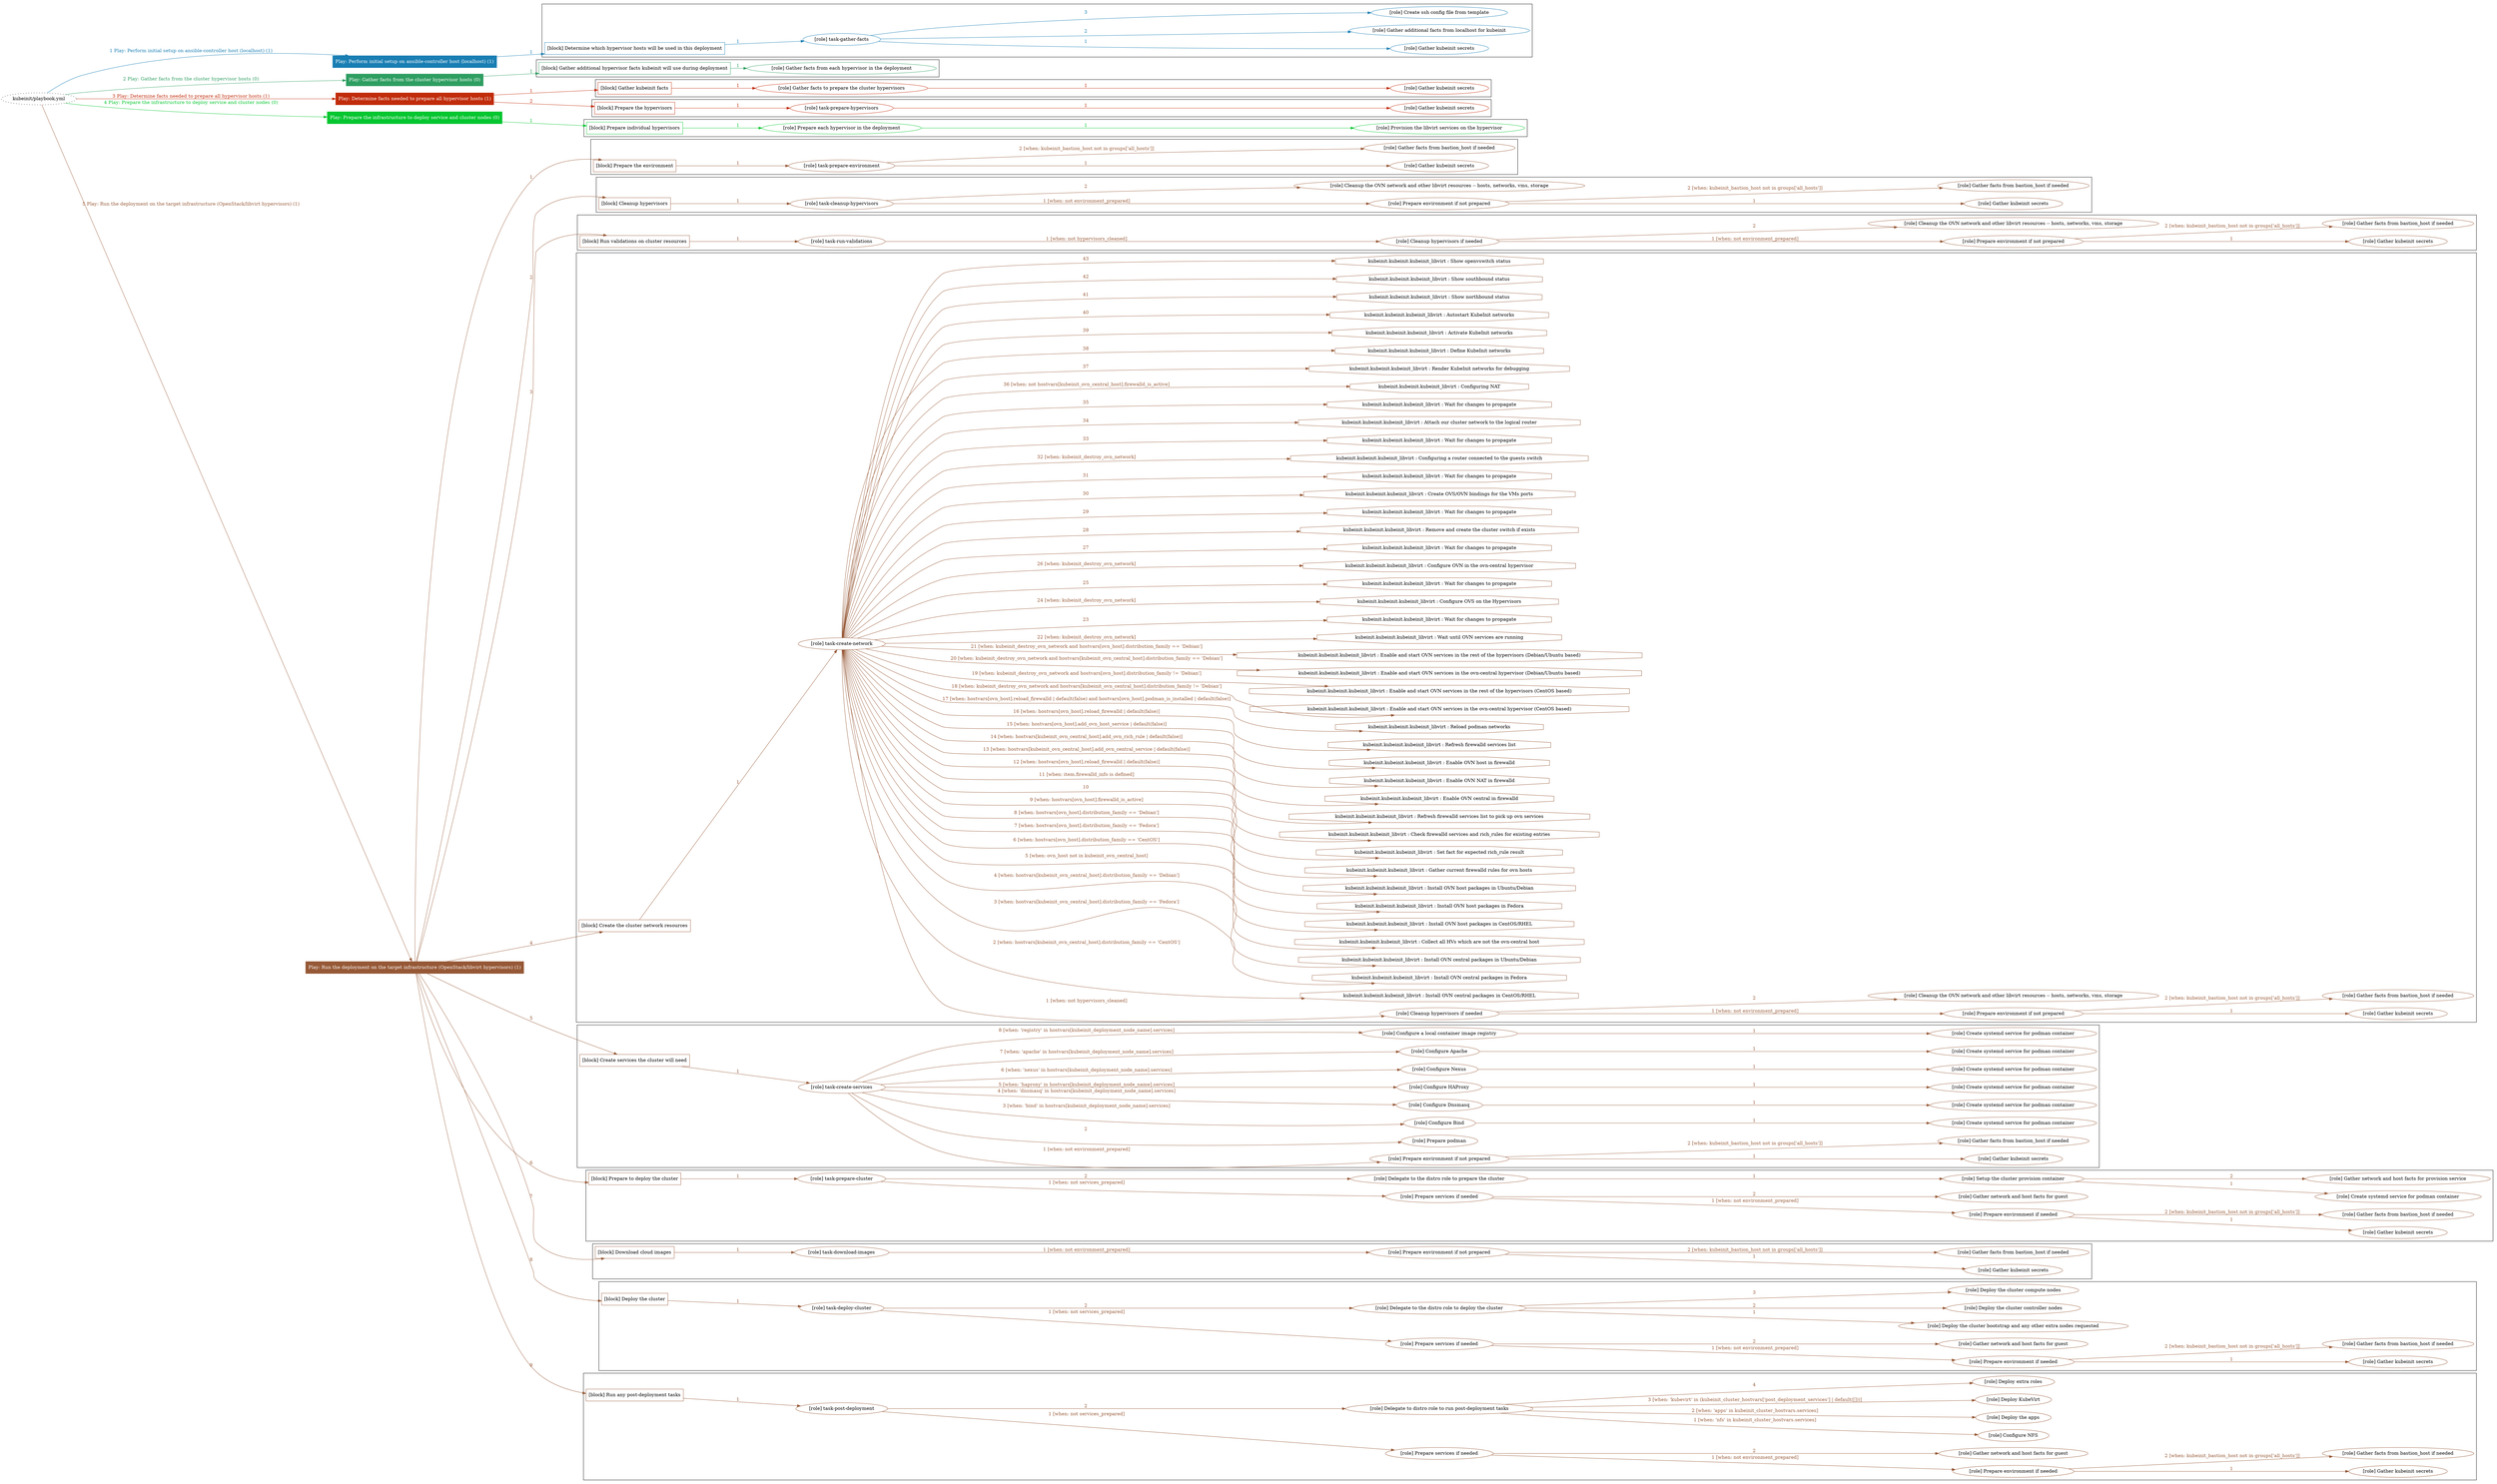 digraph {
	graph [concentrate=true ordering=in rankdir=LR ratio=fill]
	edge [esep=5 sep=10]
	"kubeinit/playbook.yml" [URL="/home/runner/work/kubeinit/kubeinit/kubeinit/playbook.yml" id=playbook_8aa18c2d style=dotted]
	"kubeinit/playbook.yml" -> play_672000fa [label="1 Play: Perform initial setup on ansible-controller host (localhost) (1)" color="#197eb3" fontcolor="#197eb3" id=edge_play_672000fa labeltooltip="1 Play: Perform initial setup on ansible-controller host (localhost) (1)" tooltip="1 Play: Perform initial setup on ansible-controller host (localhost) (1)"]
	subgraph "Play: Perform initial setup on ansible-controller host (localhost) (1)" {
		play_672000fa [label="Play: Perform initial setup on ansible-controller host (localhost) (1)" URL="/home/runner/work/kubeinit/kubeinit/kubeinit/playbook.yml" color="#197eb3" fontcolor="#ffffff" id=play_672000fa shape=box style=filled tooltip=localhost]
		play_672000fa -> block_08c8ea4a [label=1 color="#197eb3" fontcolor="#197eb3" id=edge_block_08c8ea4a labeltooltip=1 tooltip=1]
		subgraph cluster_block_08c8ea4a {
			block_08c8ea4a [label="[block] Determine which hypervisor hosts will be used in this deployment" URL="/home/runner/work/kubeinit/kubeinit/kubeinit/playbook.yml" color="#197eb3" id=block_08c8ea4a labeltooltip="Determine which hypervisor hosts will be used in this deployment" shape=box tooltip="Determine which hypervisor hosts will be used in this deployment"]
			block_08c8ea4a -> role_f8815bc7 [label="1 " color="#197eb3" fontcolor="#197eb3" id=edge_role_f8815bc7 labeltooltip="1 " tooltip="1 "]
			subgraph "task-gather-facts" {
				role_f8815bc7 [label="[role] task-gather-facts" URL="/home/runner/work/kubeinit/kubeinit/kubeinit/playbook.yml" color="#197eb3" id=role_f8815bc7 tooltip="task-gather-facts"]
				role_f8815bc7 -> role_81d4758c [label="1 " color="#197eb3" fontcolor="#197eb3" id=edge_role_81d4758c labeltooltip="1 " tooltip="1 "]
				subgraph "Gather kubeinit secrets" {
					role_81d4758c [label="[role] Gather kubeinit secrets" URL="/home/runner/.ansible/collections/ansible_collections/kubeinit/kubeinit/roles/kubeinit_prepare/tasks/build_hypervisors_group.yml" color="#197eb3" id=role_81d4758c tooltip="Gather kubeinit secrets"]
				}
				role_f8815bc7 -> role_cb3d3761 [label="2 " color="#197eb3" fontcolor="#197eb3" id=edge_role_cb3d3761 labeltooltip="2 " tooltip="2 "]
				subgraph "Gather additional facts from localhost for kubeinit" {
					role_cb3d3761 [label="[role] Gather additional facts from localhost for kubeinit" URL="/home/runner/.ansible/collections/ansible_collections/kubeinit/kubeinit/roles/kubeinit_prepare/tasks/build_hypervisors_group.yml" color="#197eb3" id=role_cb3d3761 tooltip="Gather additional facts from localhost for kubeinit"]
				}
				role_f8815bc7 -> role_0e0a127d [label="3 " color="#197eb3" fontcolor="#197eb3" id=edge_role_0e0a127d labeltooltip="3 " tooltip="3 "]
				subgraph "Create ssh config file from template" {
					role_0e0a127d [label="[role] Create ssh config file from template" URL="/home/runner/.ansible/collections/ansible_collections/kubeinit/kubeinit/roles/kubeinit_prepare/tasks/build_hypervisors_group.yml" color="#197eb3" id=role_0e0a127d tooltip="Create ssh config file from template"]
				}
			}
		}
	}
	"kubeinit/playbook.yml" -> play_01ebd6e9 [label="2 Play: Gather facts from the cluster hypervisor hosts (0)" color="#2e9e61" fontcolor="#2e9e61" id=edge_play_01ebd6e9 labeltooltip="2 Play: Gather facts from the cluster hypervisor hosts (0)" tooltip="2 Play: Gather facts from the cluster hypervisor hosts (0)"]
	subgraph "Play: Gather facts from the cluster hypervisor hosts (0)" {
		play_01ebd6e9 [label="Play: Gather facts from the cluster hypervisor hosts (0)" URL="/home/runner/work/kubeinit/kubeinit/kubeinit/playbook.yml" color="#2e9e61" fontcolor="#ffffff" id=play_01ebd6e9 shape=box style=filled tooltip="Play: Gather facts from the cluster hypervisor hosts (0)"]
		play_01ebd6e9 -> block_4a34afbf [label=1 color="#2e9e61" fontcolor="#2e9e61" id=edge_block_4a34afbf labeltooltip=1 tooltip=1]
		subgraph cluster_block_4a34afbf {
			block_4a34afbf [label="[block] Gather additional hypervisor facts kubeinit will use during deployment" URL="/home/runner/work/kubeinit/kubeinit/kubeinit/playbook.yml" color="#2e9e61" id=block_4a34afbf labeltooltip="Gather additional hypervisor facts kubeinit will use during deployment" shape=box tooltip="Gather additional hypervisor facts kubeinit will use during deployment"]
			block_4a34afbf -> role_f38747c3 [label="1 " color="#2e9e61" fontcolor="#2e9e61" id=edge_role_f38747c3 labeltooltip="1 " tooltip="1 "]
			subgraph "Gather facts from each hypervisor in the deployment" {
				role_f38747c3 [label="[role] Gather facts from each hypervisor in the deployment" URL="/home/runner/work/kubeinit/kubeinit/kubeinit/playbook.yml" color="#2e9e61" id=role_f38747c3 tooltip="Gather facts from each hypervisor in the deployment"]
			}
		}
	}
	"kubeinit/playbook.yml" -> play_cf2f8475 [label="3 Play: Determine facts needed to prepare all hypervisor hosts (1)" color="#c12c0b" fontcolor="#c12c0b" id=edge_play_cf2f8475 labeltooltip="3 Play: Determine facts needed to prepare all hypervisor hosts (1)" tooltip="3 Play: Determine facts needed to prepare all hypervisor hosts (1)"]
	subgraph "Play: Determine facts needed to prepare all hypervisor hosts (1)" {
		play_cf2f8475 [label="Play: Determine facts needed to prepare all hypervisor hosts (1)" URL="/home/runner/work/kubeinit/kubeinit/kubeinit/playbook.yml" color="#c12c0b" fontcolor="#ffffff" id=play_cf2f8475 shape=box style=filled tooltip=localhost]
		play_cf2f8475 -> block_e8e157a5 [label=1 color="#c12c0b" fontcolor="#c12c0b" id=edge_block_e8e157a5 labeltooltip=1 tooltip=1]
		subgraph cluster_block_e8e157a5 {
			block_e8e157a5 [label="[block] Gather kubeinit facts" URL="/home/runner/work/kubeinit/kubeinit/kubeinit/playbook.yml" color="#c12c0b" id=block_e8e157a5 labeltooltip="Gather kubeinit facts" shape=box tooltip="Gather kubeinit facts"]
			block_e8e157a5 -> role_bf411cb9 [label="1 " color="#c12c0b" fontcolor="#c12c0b" id=edge_role_bf411cb9 labeltooltip="1 " tooltip="1 "]
			subgraph "Gather facts to prepare the cluster hypervisors" {
				role_bf411cb9 [label="[role] Gather facts to prepare the cluster hypervisors" URL="/home/runner/work/kubeinit/kubeinit/kubeinit/playbook.yml" color="#c12c0b" id=role_bf411cb9 tooltip="Gather facts to prepare the cluster hypervisors"]
				role_bf411cb9 -> role_1138b906 [label="1 " color="#c12c0b" fontcolor="#c12c0b" id=edge_role_1138b906 labeltooltip="1 " tooltip="1 "]
				subgraph "Gather kubeinit secrets" {
					role_1138b906 [label="[role] Gather kubeinit secrets" URL="/home/runner/.ansible/collections/ansible_collections/kubeinit/kubeinit/roles/kubeinit_prepare/tasks/gather_kubeinit_facts.yml" color="#c12c0b" id=role_1138b906 tooltip="Gather kubeinit secrets"]
				}
			}
		}
		play_cf2f8475 -> block_63f0edc7 [label=2 color="#c12c0b" fontcolor="#c12c0b" id=edge_block_63f0edc7 labeltooltip=2 tooltip=2]
		subgraph cluster_block_63f0edc7 {
			block_63f0edc7 [label="[block] Prepare the hypervisors" URL="/home/runner/work/kubeinit/kubeinit/kubeinit/playbook.yml" color="#c12c0b" id=block_63f0edc7 labeltooltip="Prepare the hypervisors" shape=box tooltip="Prepare the hypervisors"]
			block_63f0edc7 -> role_f281aed0 [label="1 " color="#c12c0b" fontcolor="#c12c0b" id=edge_role_f281aed0 labeltooltip="1 " tooltip="1 "]
			subgraph "task-prepare-hypervisors" {
				role_f281aed0 [label="[role] task-prepare-hypervisors" URL="/home/runner/work/kubeinit/kubeinit/kubeinit/playbook.yml" color="#c12c0b" id=role_f281aed0 tooltip="task-prepare-hypervisors"]
				role_f281aed0 -> role_0e17a532 [label="1 " color="#c12c0b" fontcolor="#c12c0b" id=edge_role_0e17a532 labeltooltip="1 " tooltip="1 "]
				subgraph "Gather kubeinit secrets" {
					role_0e17a532 [label="[role] Gather kubeinit secrets" URL="/home/runner/.ansible/collections/ansible_collections/kubeinit/kubeinit/roles/kubeinit_prepare/tasks/gather_kubeinit_facts.yml" color="#c12c0b" id=role_0e17a532 tooltip="Gather kubeinit secrets"]
				}
			}
		}
	}
	"kubeinit/playbook.yml" -> play_e49e4c36 [label="4 Play: Prepare the infrastructure to deploy service and cluster nodes (0)" color="#06c630" fontcolor="#06c630" id=edge_play_e49e4c36 labeltooltip="4 Play: Prepare the infrastructure to deploy service and cluster nodes (0)" tooltip="4 Play: Prepare the infrastructure to deploy service and cluster nodes (0)"]
	subgraph "Play: Prepare the infrastructure to deploy service and cluster nodes (0)" {
		play_e49e4c36 [label="Play: Prepare the infrastructure to deploy service and cluster nodes (0)" URL="/home/runner/work/kubeinit/kubeinit/kubeinit/playbook.yml" color="#06c630" fontcolor="#ffffff" id=play_e49e4c36 shape=box style=filled tooltip="Play: Prepare the infrastructure to deploy service and cluster nodes (0)"]
		play_e49e4c36 -> block_a7a34cb4 [label=1 color="#06c630" fontcolor="#06c630" id=edge_block_a7a34cb4 labeltooltip=1 tooltip=1]
		subgraph cluster_block_a7a34cb4 {
			block_a7a34cb4 [label="[block] Prepare individual hypervisors" URL="/home/runner/work/kubeinit/kubeinit/kubeinit/playbook.yml" color="#06c630" id=block_a7a34cb4 labeltooltip="Prepare individual hypervisors" shape=box tooltip="Prepare individual hypervisors"]
			block_a7a34cb4 -> role_ef188334 [label="1 " color="#06c630" fontcolor="#06c630" id=edge_role_ef188334 labeltooltip="1 " tooltip="1 "]
			subgraph "Prepare each hypervisor in the deployment" {
				role_ef188334 [label="[role] Prepare each hypervisor in the deployment" URL="/home/runner/work/kubeinit/kubeinit/kubeinit/playbook.yml" color="#06c630" id=role_ef188334 tooltip="Prepare each hypervisor in the deployment"]
				role_ef188334 -> role_99b555dc [label="1 " color="#06c630" fontcolor="#06c630" id=edge_role_99b555dc labeltooltip="1 " tooltip="1 "]
				subgraph "Provision the libvirt services on the hypervisor" {
					role_99b555dc [label="[role] Provision the libvirt services on the hypervisor" URL="/home/runner/.ansible/collections/ansible_collections/kubeinit/kubeinit/roles/kubeinit_prepare/tasks/prepare_hypervisor.yml" color="#06c630" id=role_99b555dc tooltip="Provision the libvirt services on the hypervisor"]
				}
			}
		}
	}
	"kubeinit/playbook.yml" -> play_72b803ca [label="5 Play: Run the deployment on the target infrastructure (OpenStack/libvirt hypervisors) (1)" color="#965836" fontcolor="#965836" id=edge_play_72b803ca labeltooltip="5 Play: Run the deployment on the target infrastructure (OpenStack/libvirt hypervisors) (1)" tooltip="5 Play: Run the deployment on the target infrastructure (OpenStack/libvirt hypervisors) (1)"]
	subgraph "Play: Run the deployment on the target infrastructure (OpenStack/libvirt hypervisors) (1)" {
		play_72b803ca [label="Play: Run the deployment on the target infrastructure (OpenStack/libvirt hypervisors) (1)" URL="/home/runner/work/kubeinit/kubeinit/kubeinit/playbook.yml" color="#965836" fontcolor="#ffffff" id=play_72b803ca shape=box style=filled tooltip=localhost]
		play_72b803ca -> block_c169e825 [label=1 color="#965836" fontcolor="#965836" id=edge_block_c169e825 labeltooltip=1 tooltip=1]
		subgraph cluster_block_c169e825 {
			block_c169e825 [label="[block] Prepare the environment" URL="/home/runner/work/kubeinit/kubeinit/kubeinit/playbook.yml" color="#965836" id=block_c169e825 labeltooltip="Prepare the environment" shape=box tooltip="Prepare the environment"]
			block_c169e825 -> role_02ac10c8 [label="1 " color="#965836" fontcolor="#965836" id=edge_role_02ac10c8 labeltooltip="1 " tooltip="1 "]
			subgraph "task-prepare-environment" {
				role_02ac10c8 [label="[role] task-prepare-environment" URL="/home/runner/work/kubeinit/kubeinit/kubeinit/playbook.yml" color="#965836" id=role_02ac10c8 tooltip="task-prepare-environment"]
				role_02ac10c8 -> role_bd6c9160 [label="1 " color="#965836" fontcolor="#965836" id=edge_role_bd6c9160 labeltooltip="1 " tooltip="1 "]
				subgraph "Gather kubeinit secrets" {
					role_bd6c9160 [label="[role] Gather kubeinit secrets" URL="/home/runner/.ansible/collections/ansible_collections/kubeinit/kubeinit/roles/kubeinit_prepare/tasks/gather_kubeinit_facts.yml" color="#965836" id=role_bd6c9160 tooltip="Gather kubeinit secrets"]
				}
				role_02ac10c8 -> role_9b319f21 [label="2 [when: kubeinit_bastion_host not in groups['all_hosts']]" color="#965836" fontcolor="#965836" id=edge_role_9b319f21 labeltooltip="2 [when: kubeinit_bastion_host not in groups['all_hosts']]" tooltip="2 [when: kubeinit_bastion_host not in groups['all_hosts']]"]
				subgraph "Gather facts from bastion_host if needed" {
					role_9b319f21 [label="[role] Gather facts from bastion_host if needed" URL="/home/runner/.ansible/collections/ansible_collections/kubeinit/kubeinit/roles/kubeinit_prepare/tasks/main.yml" color="#965836" id=role_9b319f21 tooltip="Gather facts from bastion_host if needed"]
				}
			}
		}
		play_72b803ca -> block_4aa7e68e [label=2 color="#965836" fontcolor="#965836" id=edge_block_4aa7e68e labeltooltip=2 tooltip=2]
		subgraph cluster_block_4aa7e68e {
			block_4aa7e68e [label="[block] Cleanup hypervisors" URL="/home/runner/work/kubeinit/kubeinit/kubeinit/playbook.yml" color="#965836" id=block_4aa7e68e labeltooltip="Cleanup hypervisors" shape=box tooltip="Cleanup hypervisors"]
			block_4aa7e68e -> role_61d79293 [label="1 " color="#965836" fontcolor="#965836" id=edge_role_61d79293 labeltooltip="1 " tooltip="1 "]
			subgraph "task-cleanup-hypervisors" {
				role_61d79293 [label="[role] task-cleanup-hypervisors" URL="/home/runner/work/kubeinit/kubeinit/kubeinit/playbook.yml" color="#965836" id=role_61d79293 tooltip="task-cleanup-hypervisors"]
				role_61d79293 -> role_5c07099b [label="1 [when: not environment_prepared]" color="#965836" fontcolor="#965836" id=edge_role_5c07099b labeltooltip="1 [when: not environment_prepared]" tooltip="1 [when: not environment_prepared]"]
				subgraph "Prepare environment if not prepared" {
					role_5c07099b [label="[role] Prepare environment if not prepared" URL="/home/runner/.ansible/collections/ansible_collections/kubeinit/kubeinit/roles/kubeinit_libvirt/tasks/cleanup_hypervisors.yml" color="#965836" id=role_5c07099b tooltip="Prepare environment if not prepared"]
					role_5c07099b -> role_63c0be5a [label="1 " color="#965836" fontcolor="#965836" id=edge_role_63c0be5a labeltooltip="1 " tooltip="1 "]
					subgraph "Gather kubeinit secrets" {
						role_63c0be5a [label="[role] Gather kubeinit secrets" URL="/home/runner/.ansible/collections/ansible_collections/kubeinit/kubeinit/roles/kubeinit_prepare/tasks/gather_kubeinit_facts.yml" color="#965836" id=role_63c0be5a tooltip="Gather kubeinit secrets"]
					}
					role_5c07099b -> role_1469c353 [label="2 [when: kubeinit_bastion_host not in groups['all_hosts']]" color="#965836" fontcolor="#965836" id=edge_role_1469c353 labeltooltip="2 [when: kubeinit_bastion_host not in groups['all_hosts']]" tooltip="2 [when: kubeinit_bastion_host not in groups['all_hosts']]"]
					subgraph "Gather facts from bastion_host if needed" {
						role_1469c353 [label="[role] Gather facts from bastion_host if needed" URL="/home/runner/.ansible/collections/ansible_collections/kubeinit/kubeinit/roles/kubeinit_prepare/tasks/main.yml" color="#965836" id=role_1469c353 tooltip="Gather facts from bastion_host if needed"]
					}
				}
				role_61d79293 -> role_3b8f5642 [label="2 " color="#965836" fontcolor="#965836" id=edge_role_3b8f5642 labeltooltip="2 " tooltip="2 "]
				subgraph "Cleanup the OVN network and other libvirt resources -- hosts, networks, vms, storage" {
					role_3b8f5642 [label="[role] Cleanup the OVN network and other libvirt resources -- hosts, networks, vms, storage" URL="/home/runner/.ansible/collections/ansible_collections/kubeinit/kubeinit/roles/kubeinit_libvirt/tasks/cleanup_hypervisors.yml" color="#965836" id=role_3b8f5642 tooltip="Cleanup the OVN network and other libvirt resources -- hosts, networks, vms, storage"]
				}
			}
		}
		play_72b803ca -> block_4c9355a9 [label=3 color="#965836" fontcolor="#965836" id=edge_block_4c9355a9 labeltooltip=3 tooltip=3]
		subgraph cluster_block_4c9355a9 {
			block_4c9355a9 [label="[block] Run validations on cluster resources" URL="/home/runner/work/kubeinit/kubeinit/kubeinit/playbook.yml" color="#965836" id=block_4c9355a9 labeltooltip="Run validations on cluster resources" shape=box tooltip="Run validations on cluster resources"]
			block_4c9355a9 -> role_1d3ef7e2 [label="1 " color="#965836" fontcolor="#965836" id=edge_role_1d3ef7e2 labeltooltip="1 " tooltip="1 "]
			subgraph "task-run-validations" {
				role_1d3ef7e2 [label="[role] task-run-validations" URL="/home/runner/work/kubeinit/kubeinit/kubeinit/playbook.yml" color="#965836" id=role_1d3ef7e2 tooltip="task-run-validations"]
				role_1d3ef7e2 -> role_df07b31b [label="1 [when: not hypervisors_cleaned]" color="#965836" fontcolor="#965836" id=edge_role_df07b31b labeltooltip="1 [when: not hypervisors_cleaned]" tooltip="1 [when: not hypervisors_cleaned]"]
				subgraph "Cleanup hypervisors if needed" {
					role_df07b31b [label="[role] Cleanup hypervisors if needed" URL="/home/runner/.ansible/collections/ansible_collections/kubeinit/kubeinit/roles/kubeinit_validations/tasks/main.yml" color="#965836" id=role_df07b31b tooltip="Cleanup hypervisors if needed"]
					role_df07b31b -> role_5a633b27 [label="1 [when: not environment_prepared]" color="#965836" fontcolor="#965836" id=edge_role_5a633b27 labeltooltip="1 [when: not environment_prepared]" tooltip="1 [when: not environment_prepared]"]
					subgraph "Prepare environment if not prepared" {
						role_5a633b27 [label="[role] Prepare environment if not prepared" URL="/home/runner/.ansible/collections/ansible_collections/kubeinit/kubeinit/roles/kubeinit_libvirt/tasks/cleanup_hypervisors.yml" color="#965836" id=role_5a633b27 tooltip="Prepare environment if not prepared"]
						role_5a633b27 -> role_633be3e6 [label="1 " color="#965836" fontcolor="#965836" id=edge_role_633be3e6 labeltooltip="1 " tooltip="1 "]
						subgraph "Gather kubeinit secrets" {
							role_633be3e6 [label="[role] Gather kubeinit secrets" URL="/home/runner/.ansible/collections/ansible_collections/kubeinit/kubeinit/roles/kubeinit_prepare/tasks/gather_kubeinit_facts.yml" color="#965836" id=role_633be3e6 tooltip="Gather kubeinit secrets"]
						}
						role_5a633b27 -> role_e32c5d23 [label="2 [when: kubeinit_bastion_host not in groups['all_hosts']]" color="#965836" fontcolor="#965836" id=edge_role_e32c5d23 labeltooltip="2 [when: kubeinit_bastion_host not in groups['all_hosts']]" tooltip="2 [when: kubeinit_bastion_host not in groups['all_hosts']]"]
						subgraph "Gather facts from bastion_host if needed" {
							role_e32c5d23 [label="[role] Gather facts from bastion_host if needed" URL="/home/runner/.ansible/collections/ansible_collections/kubeinit/kubeinit/roles/kubeinit_prepare/tasks/main.yml" color="#965836" id=role_e32c5d23 tooltip="Gather facts from bastion_host if needed"]
						}
					}
					role_df07b31b -> role_07ce7ff9 [label="2 " color="#965836" fontcolor="#965836" id=edge_role_07ce7ff9 labeltooltip="2 " tooltip="2 "]
					subgraph "Cleanup the OVN network and other libvirt resources -- hosts, networks, vms, storage" {
						role_07ce7ff9 [label="[role] Cleanup the OVN network and other libvirt resources -- hosts, networks, vms, storage" URL="/home/runner/.ansible/collections/ansible_collections/kubeinit/kubeinit/roles/kubeinit_libvirt/tasks/cleanup_hypervisors.yml" color="#965836" id=role_07ce7ff9 tooltip="Cleanup the OVN network and other libvirt resources -- hosts, networks, vms, storage"]
					}
				}
			}
		}
		play_72b803ca -> block_620ccd9b [label=4 color="#965836" fontcolor="#965836" id=edge_block_620ccd9b labeltooltip=4 tooltip=4]
		subgraph cluster_block_620ccd9b {
			block_620ccd9b [label="[block] Create the cluster network resources" URL="/home/runner/work/kubeinit/kubeinit/kubeinit/playbook.yml" color="#965836" id=block_620ccd9b labeltooltip="Create the cluster network resources" shape=box tooltip="Create the cluster network resources"]
			block_620ccd9b -> role_b097f39d [label="1 " color="#965836" fontcolor="#965836" id=edge_role_b097f39d labeltooltip="1 " tooltip="1 "]
			subgraph "task-create-network" {
				role_b097f39d [label="[role] task-create-network" URL="/home/runner/work/kubeinit/kubeinit/kubeinit/playbook.yml" color="#965836" id=role_b097f39d tooltip="task-create-network"]
				role_b097f39d -> role_43d4c8ef [label="1 [when: not hypervisors_cleaned]" color="#965836" fontcolor="#965836" id=edge_role_43d4c8ef labeltooltip="1 [when: not hypervisors_cleaned]" tooltip="1 [when: not hypervisors_cleaned]"]
				subgraph "Cleanup hypervisors if needed" {
					role_43d4c8ef [label="[role] Cleanup hypervisors if needed" URL="/home/runner/.ansible/collections/ansible_collections/kubeinit/kubeinit/roles/kubeinit_libvirt/tasks/create_network.yml" color="#965836" id=role_43d4c8ef tooltip="Cleanup hypervisors if needed"]
					role_43d4c8ef -> role_b27b1d34 [label="1 [when: not environment_prepared]" color="#965836" fontcolor="#965836" id=edge_role_b27b1d34 labeltooltip="1 [when: not environment_prepared]" tooltip="1 [when: not environment_prepared]"]
					subgraph "Prepare environment if not prepared" {
						role_b27b1d34 [label="[role] Prepare environment if not prepared" URL="/home/runner/.ansible/collections/ansible_collections/kubeinit/kubeinit/roles/kubeinit_libvirt/tasks/cleanup_hypervisors.yml" color="#965836" id=role_b27b1d34 tooltip="Prepare environment if not prepared"]
						role_b27b1d34 -> role_9d8ddd81 [label="1 " color="#965836" fontcolor="#965836" id=edge_role_9d8ddd81 labeltooltip="1 " tooltip="1 "]
						subgraph "Gather kubeinit secrets" {
							role_9d8ddd81 [label="[role] Gather kubeinit secrets" URL="/home/runner/.ansible/collections/ansible_collections/kubeinit/kubeinit/roles/kubeinit_prepare/tasks/gather_kubeinit_facts.yml" color="#965836" id=role_9d8ddd81 tooltip="Gather kubeinit secrets"]
						}
						role_b27b1d34 -> role_82fad04f [label="2 [when: kubeinit_bastion_host not in groups['all_hosts']]" color="#965836" fontcolor="#965836" id=edge_role_82fad04f labeltooltip="2 [when: kubeinit_bastion_host not in groups['all_hosts']]" tooltip="2 [when: kubeinit_bastion_host not in groups['all_hosts']]"]
						subgraph "Gather facts from bastion_host if needed" {
							role_82fad04f [label="[role] Gather facts from bastion_host if needed" URL="/home/runner/.ansible/collections/ansible_collections/kubeinit/kubeinit/roles/kubeinit_prepare/tasks/main.yml" color="#965836" id=role_82fad04f tooltip="Gather facts from bastion_host if needed"]
						}
					}
					role_43d4c8ef -> role_1be0fa41 [label="2 " color="#965836" fontcolor="#965836" id=edge_role_1be0fa41 labeltooltip="2 " tooltip="2 "]
					subgraph "Cleanup the OVN network and other libvirt resources -- hosts, networks, vms, storage" {
						role_1be0fa41 [label="[role] Cleanup the OVN network and other libvirt resources -- hosts, networks, vms, storage" URL="/home/runner/.ansible/collections/ansible_collections/kubeinit/kubeinit/roles/kubeinit_libvirt/tasks/cleanup_hypervisors.yml" color="#965836" id=role_1be0fa41 tooltip="Cleanup the OVN network and other libvirt resources -- hosts, networks, vms, storage"]
					}
				}
				task_daa405d6 [label="kubeinit.kubeinit.kubeinit_libvirt : Install OVN central packages in CentOS/RHEL" URL="/home/runner/.ansible/collections/ansible_collections/kubeinit/kubeinit/roles/kubeinit_libvirt/tasks/create_network.yml" color="#965836" id=task_daa405d6 shape=octagon tooltip="kubeinit.kubeinit.kubeinit_libvirt : Install OVN central packages in CentOS/RHEL"]
				role_b097f39d -> task_daa405d6 [label="2 [when: hostvars[kubeinit_ovn_central_host].distribution_family == 'CentOS']" color="#965836" fontcolor="#965836" id=edge_task_daa405d6 labeltooltip="2 [when: hostvars[kubeinit_ovn_central_host].distribution_family == 'CentOS']" tooltip="2 [when: hostvars[kubeinit_ovn_central_host].distribution_family == 'CentOS']"]
				task_151fea99 [label="kubeinit.kubeinit.kubeinit_libvirt : Install OVN central packages in Fedora" URL="/home/runner/.ansible/collections/ansible_collections/kubeinit/kubeinit/roles/kubeinit_libvirt/tasks/create_network.yml" color="#965836" id=task_151fea99 shape=octagon tooltip="kubeinit.kubeinit.kubeinit_libvirt : Install OVN central packages in Fedora"]
				role_b097f39d -> task_151fea99 [label="3 [when: hostvars[kubeinit_ovn_central_host].distribution_family == 'Fedora']" color="#965836" fontcolor="#965836" id=edge_task_151fea99 labeltooltip="3 [when: hostvars[kubeinit_ovn_central_host].distribution_family == 'Fedora']" tooltip="3 [when: hostvars[kubeinit_ovn_central_host].distribution_family == 'Fedora']"]
				task_16a349eb [label="kubeinit.kubeinit.kubeinit_libvirt : Install OVN central packages in Ubuntu/Debian" URL="/home/runner/.ansible/collections/ansible_collections/kubeinit/kubeinit/roles/kubeinit_libvirt/tasks/create_network.yml" color="#965836" id=task_16a349eb shape=octagon tooltip="kubeinit.kubeinit.kubeinit_libvirt : Install OVN central packages in Ubuntu/Debian"]
				role_b097f39d -> task_16a349eb [label="4 [when: hostvars[kubeinit_ovn_central_host].distribution_family == 'Debian']" color="#965836" fontcolor="#965836" id=edge_task_16a349eb labeltooltip="4 [when: hostvars[kubeinit_ovn_central_host].distribution_family == 'Debian']" tooltip="4 [when: hostvars[kubeinit_ovn_central_host].distribution_family == 'Debian']"]
				task_f776bb56 [label="kubeinit.kubeinit.kubeinit_libvirt : Collect all HVs which are not the ovn-central host" URL="/home/runner/.ansible/collections/ansible_collections/kubeinit/kubeinit/roles/kubeinit_libvirt/tasks/create_network.yml" color="#965836" id=task_f776bb56 shape=octagon tooltip="kubeinit.kubeinit.kubeinit_libvirt : Collect all HVs which are not the ovn-central host"]
				role_b097f39d -> task_f776bb56 [label="5 [when: ovn_host not in kubeinit_ovn_central_host]" color="#965836" fontcolor="#965836" id=edge_task_f776bb56 labeltooltip="5 [when: ovn_host not in kubeinit_ovn_central_host]" tooltip="5 [when: ovn_host not in kubeinit_ovn_central_host]"]
				task_9c5e1f28 [label="kubeinit.kubeinit.kubeinit_libvirt : Install OVN host packages in CentOS/RHEL" URL="/home/runner/.ansible/collections/ansible_collections/kubeinit/kubeinit/roles/kubeinit_libvirt/tasks/create_network.yml" color="#965836" id=task_9c5e1f28 shape=octagon tooltip="kubeinit.kubeinit.kubeinit_libvirt : Install OVN host packages in CentOS/RHEL"]
				role_b097f39d -> task_9c5e1f28 [label="6 [when: hostvars[ovn_host].distribution_family == 'CentOS']" color="#965836" fontcolor="#965836" id=edge_task_9c5e1f28 labeltooltip="6 [when: hostvars[ovn_host].distribution_family == 'CentOS']" tooltip="6 [when: hostvars[ovn_host].distribution_family == 'CentOS']"]
				task_d0f2f4b8 [label="kubeinit.kubeinit.kubeinit_libvirt : Install OVN host packages in Fedora" URL="/home/runner/.ansible/collections/ansible_collections/kubeinit/kubeinit/roles/kubeinit_libvirt/tasks/create_network.yml" color="#965836" id=task_d0f2f4b8 shape=octagon tooltip="kubeinit.kubeinit.kubeinit_libvirt : Install OVN host packages in Fedora"]
				role_b097f39d -> task_d0f2f4b8 [label="7 [when: hostvars[ovn_host].distribution_family == 'Fedora']" color="#965836" fontcolor="#965836" id=edge_task_d0f2f4b8 labeltooltip="7 [when: hostvars[ovn_host].distribution_family == 'Fedora']" tooltip="7 [when: hostvars[ovn_host].distribution_family == 'Fedora']"]
				task_c2d82a25 [label="kubeinit.kubeinit.kubeinit_libvirt : Install OVN host packages in Ubuntu/Debian" URL="/home/runner/.ansible/collections/ansible_collections/kubeinit/kubeinit/roles/kubeinit_libvirt/tasks/create_network.yml" color="#965836" id=task_c2d82a25 shape=octagon tooltip="kubeinit.kubeinit.kubeinit_libvirt : Install OVN host packages in Ubuntu/Debian"]
				role_b097f39d -> task_c2d82a25 [label="8 [when: hostvars[ovn_host].distribution_family == 'Debian']" color="#965836" fontcolor="#965836" id=edge_task_c2d82a25 labeltooltip="8 [when: hostvars[ovn_host].distribution_family == 'Debian']" tooltip="8 [when: hostvars[ovn_host].distribution_family == 'Debian']"]
				task_4ab69495 [label="kubeinit.kubeinit.kubeinit_libvirt : Gather current firewalld rules for ovn hosts" URL="/home/runner/.ansible/collections/ansible_collections/kubeinit/kubeinit/roles/kubeinit_libvirt/tasks/create_network.yml" color="#965836" id=task_4ab69495 shape=octagon tooltip="kubeinit.kubeinit.kubeinit_libvirt : Gather current firewalld rules for ovn hosts"]
				role_b097f39d -> task_4ab69495 [label="9 [when: hostvars[ovn_host].firewalld_is_active]" color="#965836" fontcolor="#965836" id=edge_task_4ab69495 labeltooltip="9 [when: hostvars[ovn_host].firewalld_is_active]" tooltip="9 [when: hostvars[ovn_host].firewalld_is_active]"]
				task_faa71970 [label="kubeinit.kubeinit.kubeinit_libvirt : Set fact for expected rich_rule result" URL="/home/runner/.ansible/collections/ansible_collections/kubeinit/kubeinit/roles/kubeinit_libvirt/tasks/create_network.yml" color="#965836" id=task_faa71970 shape=octagon tooltip="kubeinit.kubeinit.kubeinit_libvirt : Set fact for expected rich_rule result"]
				role_b097f39d -> task_faa71970 [label="10 " color="#965836" fontcolor="#965836" id=edge_task_faa71970 labeltooltip="10 " tooltip="10 "]
				task_af7d46e9 [label="kubeinit.kubeinit.kubeinit_libvirt : Check firewalld services and rich_rules for existing entries" URL="/home/runner/.ansible/collections/ansible_collections/kubeinit/kubeinit/roles/kubeinit_libvirt/tasks/create_network.yml" color="#965836" id=task_af7d46e9 shape=octagon tooltip="kubeinit.kubeinit.kubeinit_libvirt : Check firewalld services and rich_rules for existing entries"]
				role_b097f39d -> task_af7d46e9 [label="11 [when: item.firewalld_info is defined]" color="#965836" fontcolor="#965836" id=edge_task_af7d46e9 labeltooltip="11 [when: item.firewalld_info is defined]" tooltip="11 [when: item.firewalld_info is defined]"]
				task_e632285a [label="kubeinit.kubeinit.kubeinit_libvirt : Refresh firewalld services list to pick up ovn services" URL="/home/runner/.ansible/collections/ansible_collections/kubeinit/kubeinit/roles/kubeinit_libvirt/tasks/create_network.yml" color="#965836" id=task_e632285a shape=octagon tooltip="kubeinit.kubeinit.kubeinit_libvirt : Refresh firewalld services list to pick up ovn services"]
				role_b097f39d -> task_e632285a [label="12 [when: hostvars[ovn_host].reload_firewalld | default(false)]" color="#965836" fontcolor="#965836" id=edge_task_e632285a labeltooltip="12 [when: hostvars[ovn_host].reload_firewalld | default(false)]" tooltip="12 [when: hostvars[ovn_host].reload_firewalld | default(false)]"]
				task_791ee124 [label="kubeinit.kubeinit.kubeinit_libvirt : Enable OVN central in firewalld" URL="/home/runner/.ansible/collections/ansible_collections/kubeinit/kubeinit/roles/kubeinit_libvirt/tasks/create_network.yml" color="#965836" id=task_791ee124 shape=octagon tooltip="kubeinit.kubeinit.kubeinit_libvirt : Enable OVN central in firewalld"]
				role_b097f39d -> task_791ee124 [label="13 [when: hostvars[kubeinit_ovn_central_host].add_ovn_central_service | default(false)]" color="#965836" fontcolor="#965836" id=edge_task_791ee124 labeltooltip="13 [when: hostvars[kubeinit_ovn_central_host].add_ovn_central_service | default(false)]" tooltip="13 [when: hostvars[kubeinit_ovn_central_host].add_ovn_central_service | default(false)]"]
				task_6d2b8125 [label="kubeinit.kubeinit.kubeinit_libvirt : Enable OVN NAT in firewalld" URL="/home/runner/.ansible/collections/ansible_collections/kubeinit/kubeinit/roles/kubeinit_libvirt/tasks/create_network.yml" color="#965836" id=task_6d2b8125 shape=octagon tooltip="kubeinit.kubeinit.kubeinit_libvirt : Enable OVN NAT in firewalld"]
				role_b097f39d -> task_6d2b8125 [label="14 [when: hostvars[kubeinit_ovn_central_host].add_ovn_rich_rule | default(false)]" color="#965836" fontcolor="#965836" id=edge_task_6d2b8125 labeltooltip="14 [when: hostvars[kubeinit_ovn_central_host].add_ovn_rich_rule | default(false)]" tooltip="14 [when: hostvars[kubeinit_ovn_central_host].add_ovn_rich_rule | default(false)]"]
				task_c492796c [label="kubeinit.kubeinit.kubeinit_libvirt : Enable OVN host in firewalld" URL="/home/runner/.ansible/collections/ansible_collections/kubeinit/kubeinit/roles/kubeinit_libvirt/tasks/create_network.yml" color="#965836" id=task_c492796c shape=octagon tooltip="kubeinit.kubeinit.kubeinit_libvirt : Enable OVN host in firewalld"]
				role_b097f39d -> task_c492796c [label="15 [when: hostvars[ovn_host].add_ovn_host_service | default(false)]" color="#965836" fontcolor="#965836" id=edge_task_c492796c labeltooltip="15 [when: hostvars[ovn_host].add_ovn_host_service | default(false)]" tooltip="15 [when: hostvars[ovn_host].add_ovn_host_service | default(false)]"]
				task_a1255f9a [label="kubeinit.kubeinit.kubeinit_libvirt : Refresh firewalld services list" URL="/home/runner/.ansible/collections/ansible_collections/kubeinit/kubeinit/roles/kubeinit_libvirt/tasks/create_network.yml" color="#965836" id=task_a1255f9a shape=octagon tooltip="kubeinit.kubeinit.kubeinit_libvirt : Refresh firewalld services list"]
				role_b097f39d -> task_a1255f9a [label="16 [when: hostvars[ovn_host].reload_firewalld | default(false)]" color="#965836" fontcolor="#965836" id=edge_task_a1255f9a labeltooltip="16 [when: hostvars[ovn_host].reload_firewalld | default(false)]" tooltip="16 [when: hostvars[ovn_host].reload_firewalld | default(false)]"]
				task_c6a2c675 [label="kubeinit.kubeinit.kubeinit_libvirt : Reload podman networks" URL="/home/runner/.ansible/collections/ansible_collections/kubeinit/kubeinit/roles/kubeinit_libvirt/tasks/create_network.yml" color="#965836" id=task_c6a2c675 shape=octagon tooltip="kubeinit.kubeinit.kubeinit_libvirt : Reload podman networks"]
				role_b097f39d -> task_c6a2c675 [label="17 [when: hostvars[ovn_host].reload_firewalld | default(false) and hostvars[ovn_host].podman_is_installed | default(false)]" color="#965836" fontcolor="#965836" id=edge_task_c6a2c675 labeltooltip="17 [when: hostvars[ovn_host].reload_firewalld | default(false) and hostvars[ovn_host].podman_is_installed | default(false)]" tooltip="17 [when: hostvars[ovn_host].reload_firewalld | default(false) and hostvars[ovn_host].podman_is_installed | default(false)]"]
				task_63bf2e81 [label="kubeinit.kubeinit.kubeinit_libvirt : Enable and start OVN services in the ovn-central hypervisor (CentOS based)" URL="/home/runner/.ansible/collections/ansible_collections/kubeinit/kubeinit/roles/kubeinit_libvirt/tasks/create_network.yml" color="#965836" id=task_63bf2e81 shape=octagon tooltip="kubeinit.kubeinit.kubeinit_libvirt : Enable and start OVN services in the ovn-central hypervisor (CentOS based)"]
				role_b097f39d -> task_63bf2e81 [label="18 [when: kubeinit_destroy_ovn_network and hostvars[kubeinit_ovn_central_host].distribution_family != 'Debian']" color="#965836" fontcolor="#965836" id=edge_task_63bf2e81 labeltooltip="18 [when: kubeinit_destroy_ovn_network and hostvars[kubeinit_ovn_central_host].distribution_family != 'Debian']" tooltip="18 [when: kubeinit_destroy_ovn_network and hostvars[kubeinit_ovn_central_host].distribution_family != 'Debian']"]
				task_c30d7e68 [label="kubeinit.kubeinit.kubeinit_libvirt : Enable and start OVN services in the rest of the hypervisors (CentOS based)" URL="/home/runner/.ansible/collections/ansible_collections/kubeinit/kubeinit/roles/kubeinit_libvirt/tasks/create_network.yml" color="#965836" id=task_c30d7e68 shape=octagon tooltip="kubeinit.kubeinit.kubeinit_libvirt : Enable and start OVN services in the rest of the hypervisors (CentOS based)"]
				role_b097f39d -> task_c30d7e68 [label="19 [when: kubeinit_destroy_ovn_network and hostvars[ovn_host].distribution_family != 'Debian']" color="#965836" fontcolor="#965836" id=edge_task_c30d7e68 labeltooltip="19 [when: kubeinit_destroy_ovn_network and hostvars[ovn_host].distribution_family != 'Debian']" tooltip="19 [when: kubeinit_destroy_ovn_network and hostvars[ovn_host].distribution_family != 'Debian']"]
				task_f8bc6f23 [label="kubeinit.kubeinit.kubeinit_libvirt : Enable and start OVN services in the ovn-central hypervisor (Debian/Ubuntu based)" URL="/home/runner/.ansible/collections/ansible_collections/kubeinit/kubeinit/roles/kubeinit_libvirt/tasks/create_network.yml" color="#965836" id=task_f8bc6f23 shape=octagon tooltip="kubeinit.kubeinit.kubeinit_libvirt : Enable and start OVN services in the ovn-central hypervisor (Debian/Ubuntu based)"]
				role_b097f39d -> task_f8bc6f23 [label="20 [when: kubeinit_destroy_ovn_network and hostvars[kubeinit_ovn_central_host].distribution_family == 'Debian']" color="#965836" fontcolor="#965836" id=edge_task_f8bc6f23 labeltooltip="20 [when: kubeinit_destroy_ovn_network and hostvars[kubeinit_ovn_central_host].distribution_family == 'Debian']" tooltip="20 [when: kubeinit_destroy_ovn_network and hostvars[kubeinit_ovn_central_host].distribution_family == 'Debian']"]
				task_ed01d186 [label="kubeinit.kubeinit.kubeinit_libvirt : Enable and start OVN services in the rest of the hypervisors (Debian/Ubuntu based)" URL="/home/runner/.ansible/collections/ansible_collections/kubeinit/kubeinit/roles/kubeinit_libvirt/tasks/create_network.yml" color="#965836" id=task_ed01d186 shape=octagon tooltip="kubeinit.kubeinit.kubeinit_libvirt : Enable and start OVN services in the rest of the hypervisors (Debian/Ubuntu based)"]
				role_b097f39d -> task_ed01d186 [label="21 [when: kubeinit_destroy_ovn_network and hostvars[ovn_host].distribution_family == 'Debian']" color="#965836" fontcolor="#965836" id=edge_task_ed01d186 labeltooltip="21 [when: kubeinit_destroy_ovn_network and hostvars[ovn_host].distribution_family == 'Debian']" tooltip="21 [when: kubeinit_destroy_ovn_network and hostvars[ovn_host].distribution_family == 'Debian']"]
				task_697ca07d [label="kubeinit.kubeinit.kubeinit_libvirt : Wait until OVN services are running" URL="/home/runner/.ansible/collections/ansible_collections/kubeinit/kubeinit/roles/kubeinit_libvirt/tasks/create_network.yml" color="#965836" id=task_697ca07d shape=octagon tooltip="kubeinit.kubeinit.kubeinit_libvirt : Wait until OVN services are running"]
				role_b097f39d -> task_697ca07d [label="22 [when: kubeinit_destroy_ovn_network]" color="#965836" fontcolor="#965836" id=edge_task_697ca07d labeltooltip="22 [when: kubeinit_destroy_ovn_network]" tooltip="22 [when: kubeinit_destroy_ovn_network]"]
				task_58201fa8 [label="kubeinit.kubeinit.kubeinit_libvirt : Wait for changes to propagate" URL="/home/runner/.ansible/collections/ansible_collections/kubeinit/kubeinit/roles/kubeinit_libvirt/tasks/create_network.yml" color="#965836" id=task_58201fa8 shape=octagon tooltip="kubeinit.kubeinit.kubeinit_libvirt : Wait for changes to propagate"]
				role_b097f39d -> task_58201fa8 [label="23 " color="#965836" fontcolor="#965836" id=edge_task_58201fa8 labeltooltip="23 " tooltip="23 "]
				task_6069d023 [label="kubeinit.kubeinit.kubeinit_libvirt : Configure OVS on the Hypervisors" URL="/home/runner/.ansible/collections/ansible_collections/kubeinit/kubeinit/roles/kubeinit_libvirt/tasks/create_network.yml" color="#965836" id=task_6069d023 shape=octagon tooltip="kubeinit.kubeinit.kubeinit_libvirt : Configure OVS on the Hypervisors"]
				role_b097f39d -> task_6069d023 [label="24 [when: kubeinit_destroy_ovn_network]" color="#965836" fontcolor="#965836" id=edge_task_6069d023 labeltooltip="24 [when: kubeinit_destroy_ovn_network]" tooltip="24 [when: kubeinit_destroy_ovn_network]"]
				task_913a7f36 [label="kubeinit.kubeinit.kubeinit_libvirt : Wait for changes to propagate" URL="/home/runner/.ansible/collections/ansible_collections/kubeinit/kubeinit/roles/kubeinit_libvirt/tasks/create_network.yml" color="#965836" id=task_913a7f36 shape=octagon tooltip="kubeinit.kubeinit.kubeinit_libvirt : Wait for changes to propagate"]
				role_b097f39d -> task_913a7f36 [label="25 " color="#965836" fontcolor="#965836" id=edge_task_913a7f36 labeltooltip="25 " tooltip="25 "]
				task_bdf8beff [label="kubeinit.kubeinit.kubeinit_libvirt : Configure OVN in the ovn-central hypervisor" URL="/home/runner/.ansible/collections/ansible_collections/kubeinit/kubeinit/roles/kubeinit_libvirt/tasks/create_network.yml" color="#965836" id=task_bdf8beff shape=octagon tooltip="kubeinit.kubeinit.kubeinit_libvirt : Configure OVN in the ovn-central hypervisor"]
				role_b097f39d -> task_bdf8beff [label="26 [when: kubeinit_destroy_ovn_network]" color="#965836" fontcolor="#965836" id=edge_task_bdf8beff labeltooltip="26 [when: kubeinit_destroy_ovn_network]" tooltip="26 [when: kubeinit_destroy_ovn_network]"]
				task_005cb3e1 [label="kubeinit.kubeinit.kubeinit_libvirt : Wait for changes to propagate" URL="/home/runner/.ansible/collections/ansible_collections/kubeinit/kubeinit/roles/kubeinit_libvirt/tasks/create_network.yml" color="#965836" id=task_005cb3e1 shape=octagon tooltip="kubeinit.kubeinit.kubeinit_libvirt : Wait for changes to propagate"]
				role_b097f39d -> task_005cb3e1 [label="27 " color="#965836" fontcolor="#965836" id=edge_task_005cb3e1 labeltooltip="27 " tooltip="27 "]
				task_777abe20 [label="kubeinit.kubeinit.kubeinit_libvirt : Remove and create the cluster switch if exists" URL="/home/runner/.ansible/collections/ansible_collections/kubeinit/kubeinit/roles/kubeinit_libvirt/tasks/create_network.yml" color="#965836" id=task_777abe20 shape=octagon tooltip="kubeinit.kubeinit.kubeinit_libvirt : Remove and create the cluster switch if exists"]
				role_b097f39d -> task_777abe20 [label="28 " color="#965836" fontcolor="#965836" id=edge_task_777abe20 labeltooltip="28 " tooltip="28 "]
				task_c027dd24 [label="kubeinit.kubeinit.kubeinit_libvirt : Wait for changes to propagate" URL="/home/runner/.ansible/collections/ansible_collections/kubeinit/kubeinit/roles/kubeinit_libvirt/tasks/create_network.yml" color="#965836" id=task_c027dd24 shape=octagon tooltip="kubeinit.kubeinit.kubeinit_libvirt : Wait for changes to propagate"]
				role_b097f39d -> task_c027dd24 [label="29 " color="#965836" fontcolor="#965836" id=edge_task_c027dd24 labeltooltip="29 " tooltip="29 "]
				task_ba475782 [label="kubeinit.kubeinit.kubeinit_libvirt : Create OVS/OVN bindings for the VMs ports" URL="/home/runner/.ansible/collections/ansible_collections/kubeinit/kubeinit/roles/kubeinit_libvirt/tasks/create_network.yml" color="#965836" id=task_ba475782 shape=octagon tooltip="kubeinit.kubeinit.kubeinit_libvirt : Create OVS/OVN bindings for the VMs ports"]
				role_b097f39d -> task_ba475782 [label="30 " color="#965836" fontcolor="#965836" id=edge_task_ba475782 labeltooltip="30 " tooltip="30 "]
				task_c82345cb [label="kubeinit.kubeinit.kubeinit_libvirt : Wait for changes to propagate" URL="/home/runner/.ansible/collections/ansible_collections/kubeinit/kubeinit/roles/kubeinit_libvirt/tasks/create_network.yml" color="#965836" id=task_c82345cb shape=octagon tooltip="kubeinit.kubeinit.kubeinit_libvirt : Wait for changes to propagate"]
				role_b097f39d -> task_c82345cb [label="31 " color="#965836" fontcolor="#965836" id=edge_task_c82345cb labeltooltip="31 " tooltip="31 "]
				task_87dd5605 [label="kubeinit.kubeinit.kubeinit_libvirt : Configuring a router connected to the guests switch" URL="/home/runner/.ansible/collections/ansible_collections/kubeinit/kubeinit/roles/kubeinit_libvirt/tasks/create_network.yml" color="#965836" id=task_87dd5605 shape=octagon tooltip="kubeinit.kubeinit.kubeinit_libvirt : Configuring a router connected to the guests switch"]
				role_b097f39d -> task_87dd5605 [label="32 [when: kubeinit_destroy_ovn_network]" color="#965836" fontcolor="#965836" id=edge_task_87dd5605 labeltooltip="32 [when: kubeinit_destroy_ovn_network]" tooltip="32 [when: kubeinit_destroy_ovn_network]"]
				task_d200d33d [label="kubeinit.kubeinit.kubeinit_libvirt : Wait for changes to propagate" URL="/home/runner/.ansible/collections/ansible_collections/kubeinit/kubeinit/roles/kubeinit_libvirt/tasks/create_network.yml" color="#965836" id=task_d200d33d shape=octagon tooltip="kubeinit.kubeinit.kubeinit_libvirt : Wait for changes to propagate"]
				role_b097f39d -> task_d200d33d [label="33 " color="#965836" fontcolor="#965836" id=edge_task_d200d33d labeltooltip="33 " tooltip="33 "]
				task_aa857568 [label="kubeinit.kubeinit.kubeinit_libvirt : Attach our cluster network to the logical router" URL="/home/runner/.ansible/collections/ansible_collections/kubeinit/kubeinit/roles/kubeinit_libvirt/tasks/create_network.yml" color="#965836" id=task_aa857568 shape=octagon tooltip="kubeinit.kubeinit.kubeinit_libvirt : Attach our cluster network to the logical router"]
				role_b097f39d -> task_aa857568 [label="34 " color="#965836" fontcolor="#965836" id=edge_task_aa857568 labeltooltip="34 " tooltip="34 "]
				task_1ca8c2c8 [label="kubeinit.kubeinit.kubeinit_libvirt : Wait for changes to propagate" URL="/home/runner/.ansible/collections/ansible_collections/kubeinit/kubeinit/roles/kubeinit_libvirt/tasks/create_network.yml" color="#965836" id=task_1ca8c2c8 shape=octagon tooltip="kubeinit.kubeinit.kubeinit_libvirt : Wait for changes to propagate"]
				role_b097f39d -> task_1ca8c2c8 [label="35 " color="#965836" fontcolor="#965836" id=edge_task_1ca8c2c8 labeltooltip="35 " tooltip="35 "]
				task_eaca2ecb [label="kubeinit.kubeinit.kubeinit_libvirt : Configuring NAT" URL="/home/runner/.ansible/collections/ansible_collections/kubeinit/kubeinit/roles/kubeinit_libvirt/tasks/create_network.yml" color="#965836" id=task_eaca2ecb shape=octagon tooltip="kubeinit.kubeinit.kubeinit_libvirt : Configuring NAT"]
				role_b097f39d -> task_eaca2ecb [label="36 [when: not hostvars[kubeinit_ovn_central_host].firewalld_is_active]" color="#965836" fontcolor="#965836" id=edge_task_eaca2ecb labeltooltip="36 [when: not hostvars[kubeinit_ovn_central_host].firewalld_is_active]" tooltip="36 [when: not hostvars[kubeinit_ovn_central_host].firewalld_is_active]"]
				task_be0febc2 [label="kubeinit.kubeinit.kubeinit_libvirt : Render KubeInit networks for debugging" URL="/home/runner/.ansible/collections/ansible_collections/kubeinit/kubeinit/roles/kubeinit_libvirt/tasks/create_network.yml" color="#965836" id=task_be0febc2 shape=octagon tooltip="kubeinit.kubeinit.kubeinit_libvirt : Render KubeInit networks for debugging"]
				role_b097f39d -> task_be0febc2 [label="37 " color="#965836" fontcolor="#965836" id=edge_task_be0febc2 labeltooltip="37 " tooltip="37 "]
				task_371a75fb [label="kubeinit.kubeinit.kubeinit_libvirt : Define KubeInit networks" URL="/home/runner/.ansible/collections/ansible_collections/kubeinit/kubeinit/roles/kubeinit_libvirt/tasks/create_network.yml" color="#965836" id=task_371a75fb shape=octagon tooltip="kubeinit.kubeinit.kubeinit_libvirt : Define KubeInit networks"]
				role_b097f39d -> task_371a75fb [label="38 " color="#965836" fontcolor="#965836" id=edge_task_371a75fb labeltooltip="38 " tooltip="38 "]
				task_e1f539f6 [label="kubeinit.kubeinit.kubeinit_libvirt : Activate KubeInit networks" URL="/home/runner/.ansible/collections/ansible_collections/kubeinit/kubeinit/roles/kubeinit_libvirt/tasks/create_network.yml" color="#965836" id=task_e1f539f6 shape=octagon tooltip="kubeinit.kubeinit.kubeinit_libvirt : Activate KubeInit networks"]
				role_b097f39d -> task_e1f539f6 [label="39 " color="#965836" fontcolor="#965836" id=edge_task_e1f539f6 labeltooltip="39 " tooltip="39 "]
				task_caec26a5 [label="kubeinit.kubeinit.kubeinit_libvirt : Autostart KubeInit networks" URL="/home/runner/.ansible/collections/ansible_collections/kubeinit/kubeinit/roles/kubeinit_libvirt/tasks/create_network.yml" color="#965836" id=task_caec26a5 shape=octagon tooltip="kubeinit.kubeinit.kubeinit_libvirt : Autostart KubeInit networks"]
				role_b097f39d -> task_caec26a5 [label="40 " color="#965836" fontcolor="#965836" id=edge_task_caec26a5 labeltooltip="40 " tooltip="40 "]
				task_d2be44d3 [label="kubeinit.kubeinit.kubeinit_libvirt : Show northbound status" URL="/home/runner/.ansible/collections/ansible_collections/kubeinit/kubeinit/roles/kubeinit_libvirt/tasks/create_network.yml" color="#965836" id=task_d2be44d3 shape=octagon tooltip="kubeinit.kubeinit.kubeinit_libvirt : Show northbound status"]
				role_b097f39d -> task_d2be44d3 [label="41 " color="#965836" fontcolor="#965836" id=edge_task_d2be44d3 labeltooltip="41 " tooltip="41 "]
				task_fc659833 [label="kubeinit.kubeinit.kubeinit_libvirt : Show southbound status" URL="/home/runner/.ansible/collections/ansible_collections/kubeinit/kubeinit/roles/kubeinit_libvirt/tasks/create_network.yml" color="#965836" id=task_fc659833 shape=octagon tooltip="kubeinit.kubeinit.kubeinit_libvirt : Show southbound status"]
				role_b097f39d -> task_fc659833 [label="42 " color="#965836" fontcolor="#965836" id=edge_task_fc659833 labeltooltip="42 " tooltip="42 "]
				task_54296877 [label="kubeinit.kubeinit.kubeinit_libvirt : Show openvswitch status" URL="/home/runner/.ansible/collections/ansible_collections/kubeinit/kubeinit/roles/kubeinit_libvirt/tasks/create_network.yml" color="#965836" id=task_54296877 shape=octagon tooltip="kubeinit.kubeinit.kubeinit_libvirt : Show openvswitch status"]
				role_b097f39d -> task_54296877 [label="43 " color="#965836" fontcolor="#965836" id=edge_task_54296877 labeltooltip="43 " tooltip="43 "]
			}
		}
		play_72b803ca -> block_49285a9b [label=5 color="#965836" fontcolor="#965836" id=edge_block_49285a9b labeltooltip=5 tooltip=5]
		subgraph cluster_block_49285a9b {
			block_49285a9b [label="[block] Create services the cluster will need" URL="/home/runner/work/kubeinit/kubeinit/kubeinit/playbook.yml" color="#965836" id=block_49285a9b labeltooltip="Create services the cluster will need" shape=box tooltip="Create services the cluster will need"]
			block_49285a9b -> role_0d30d2da [label="1 " color="#965836" fontcolor="#965836" id=edge_role_0d30d2da labeltooltip="1 " tooltip="1 "]
			subgraph "task-create-services" {
				role_0d30d2da [label="[role] task-create-services" URL="/home/runner/work/kubeinit/kubeinit/kubeinit/playbook.yml" color="#965836" id=role_0d30d2da tooltip="task-create-services"]
				role_0d30d2da -> role_9a2862a4 [label="1 [when: not environment_prepared]" color="#965836" fontcolor="#965836" id=edge_role_9a2862a4 labeltooltip="1 [when: not environment_prepared]" tooltip="1 [when: not environment_prepared]"]
				subgraph "Prepare environment if not prepared" {
					role_9a2862a4 [label="[role] Prepare environment if not prepared" URL="/home/runner/.ansible/collections/ansible_collections/kubeinit/kubeinit/roles/kubeinit_services/tasks/main.yml" color="#965836" id=role_9a2862a4 tooltip="Prepare environment if not prepared"]
					role_9a2862a4 -> role_9f154aec [label="1 " color="#965836" fontcolor="#965836" id=edge_role_9f154aec labeltooltip="1 " tooltip="1 "]
					subgraph "Gather kubeinit secrets" {
						role_9f154aec [label="[role] Gather kubeinit secrets" URL="/home/runner/.ansible/collections/ansible_collections/kubeinit/kubeinit/roles/kubeinit_prepare/tasks/gather_kubeinit_facts.yml" color="#965836" id=role_9f154aec tooltip="Gather kubeinit secrets"]
					}
					role_9a2862a4 -> role_5b979273 [label="2 [when: kubeinit_bastion_host not in groups['all_hosts']]" color="#965836" fontcolor="#965836" id=edge_role_5b979273 labeltooltip="2 [when: kubeinit_bastion_host not in groups['all_hosts']]" tooltip="2 [when: kubeinit_bastion_host not in groups['all_hosts']]"]
					subgraph "Gather facts from bastion_host if needed" {
						role_5b979273 [label="[role] Gather facts from bastion_host if needed" URL="/home/runner/.ansible/collections/ansible_collections/kubeinit/kubeinit/roles/kubeinit_prepare/tasks/main.yml" color="#965836" id=role_5b979273 tooltip="Gather facts from bastion_host if needed"]
					}
				}
				role_0d30d2da -> role_363f96a4 [label="2 " color="#965836" fontcolor="#965836" id=edge_role_363f96a4 labeltooltip="2 " tooltip="2 "]
				subgraph "Prepare podman" {
					role_363f96a4 [label="[role] Prepare podman" URL="/home/runner/.ansible/collections/ansible_collections/kubeinit/kubeinit/roles/kubeinit_services/tasks/00_create_service_pod.yml" color="#965836" id=role_363f96a4 tooltip="Prepare podman"]
				}
				role_0d30d2da -> role_52123947 [label="3 [when: 'bind' in hostvars[kubeinit_deployment_node_name].services]" color="#965836" fontcolor="#965836" id=edge_role_52123947 labeltooltip="3 [when: 'bind' in hostvars[kubeinit_deployment_node_name].services]" tooltip="3 [when: 'bind' in hostvars[kubeinit_deployment_node_name].services]"]
				subgraph "Configure Bind" {
					role_52123947 [label="[role] Configure Bind" URL="/home/runner/.ansible/collections/ansible_collections/kubeinit/kubeinit/roles/kubeinit_services/tasks/start_services_containers.yml" color="#965836" id=role_52123947 tooltip="Configure Bind"]
					role_52123947 -> role_a42371c5 [label="1 " color="#965836" fontcolor="#965836" id=edge_role_a42371c5 labeltooltip="1 " tooltip="1 "]
					subgraph "Create systemd service for podman container" {
						role_a42371c5 [label="[role] Create systemd service for podman container" URL="/home/runner/.ansible/collections/ansible_collections/kubeinit/kubeinit/roles/kubeinit_bind/tasks/main.yml" color="#965836" id=role_a42371c5 tooltip="Create systemd service for podman container"]
					}
				}
				role_0d30d2da -> role_d59b821a [label="4 [when: 'dnsmasq' in hostvars[kubeinit_deployment_node_name].services]" color="#965836" fontcolor="#965836" id=edge_role_d59b821a labeltooltip="4 [when: 'dnsmasq' in hostvars[kubeinit_deployment_node_name].services]" tooltip="4 [when: 'dnsmasq' in hostvars[kubeinit_deployment_node_name].services]"]
				subgraph "Configure Dnsmasq" {
					role_d59b821a [label="[role] Configure Dnsmasq" URL="/home/runner/.ansible/collections/ansible_collections/kubeinit/kubeinit/roles/kubeinit_services/tasks/start_services_containers.yml" color="#965836" id=role_d59b821a tooltip="Configure Dnsmasq"]
					role_d59b821a -> role_91a09be5 [label="1 " color="#965836" fontcolor="#965836" id=edge_role_91a09be5 labeltooltip="1 " tooltip="1 "]
					subgraph "Create systemd service for podman container" {
						role_91a09be5 [label="[role] Create systemd service for podman container" URL="/home/runner/.ansible/collections/ansible_collections/kubeinit/kubeinit/roles/kubeinit_dnsmasq/tasks/main.yml" color="#965836" id=role_91a09be5 tooltip="Create systemd service for podman container"]
					}
				}
				role_0d30d2da -> role_74568ba2 [label="5 [when: 'haproxy' in hostvars[kubeinit_deployment_node_name].services]" color="#965836" fontcolor="#965836" id=edge_role_74568ba2 labeltooltip="5 [when: 'haproxy' in hostvars[kubeinit_deployment_node_name].services]" tooltip="5 [when: 'haproxy' in hostvars[kubeinit_deployment_node_name].services]"]
				subgraph "Configure HAProxy" {
					role_74568ba2 [label="[role] Configure HAProxy" URL="/home/runner/.ansible/collections/ansible_collections/kubeinit/kubeinit/roles/kubeinit_services/tasks/start_services_containers.yml" color="#965836" id=role_74568ba2 tooltip="Configure HAProxy"]
					role_74568ba2 -> role_2680183d [label="1 " color="#965836" fontcolor="#965836" id=edge_role_2680183d labeltooltip="1 " tooltip="1 "]
					subgraph "Create systemd service for podman container" {
						role_2680183d [label="[role] Create systemd service for podman container" URL="/home/runner/.ansible/collections/ansible_collections/kubeinit/kubeinit/roles/kubeinit_haproxy/tasks/main.yml" color="#965836" id=role_2680183d tooltip="Create systemd service for podman container"]
					}
				}
				role_0d30d2da -> role_dbd78559 [label="6 [when: 'nexus' in hostvars[kubeinit_deployment_node_name].services]" color="#965836" fontcolor="#965836" id=edge_role_dbd78559 labeltooltip="6 [when: 'nexus' in hostvars[kubeinit_deployment_node_name].services]" tooltip="6 [when: 'nexus' in hostvars[kubeinit_deployment_node_name].services]"]
				subgraph "Configure Nexus" {
					role_dbd78559 [label="[role] Configure Nexus" URL="/home/runner/.ansible/collections/ansible_collections/kubeinit/kubeinit/roles/kubeinit_services/tasks/start_services_containers.yml" color="#965836" id=role_dbd78559 tooltip="Configure Nexus"]
					role_dbd78559 -> role_5cd51c2c [label="1 " color="#965836" fontcolor="#965836" id=edge_role_5cd51c2c labeltooltip="1 " tooltip="1 "]
					subgraph "Create systemd service for podman container" {
						role_5cd51c2c [label="[role] Create systemd service for podman container" URL="/home/runner/.ansible/collections/ansible_collections/kubeinit/kubeinit/roles/kubeinit_nexus/tasks/main.yml" color="#965836" id=role_5cd51c2c tooltip="Create systemd service for podman container"]
					}
				}
				role_0d30d2da -> role_ce05cd30 [label="7 [when: 'apache' in hostvars[kubeinit_deployment_node_name].services]" color="#965836" fontcolor="#965836" id=edge_role_ce05cd30 labeltooltip="7 [when: 'apache' in hostvars[kubeinit_deployment_node_name].services]" tooltip="7 [when: 'apache' in hostvars[kubeinit_deployment_node_name].services]"]
				subgraph "Configure Apache" {
					role_ce05cd30 [label="[role] Configure Apache" URL="/home/runner/.ansible/collections/ansible_collections/kubeinit/kubeinit/roles/kubeinit_services/tasks/start_services_containers.yml" color="#965836" id=role_ce05cd30 tooltip="Configure Apache"]
					role_ce05cd30 -> role_0e3377e7 [label="1 " color="#965836" fontcolor="#965836" id=edge_role_0e3377e7 labeltooltip="1 " tooltip="1 "]
					subgraph "Create systemd service for podman container" {
						role_0e3377e7 [label="[role] Create systemd service for podman container" URL="/home/runner/.ansible/collections/ansible_collections/kubeinit/kubeinit/roles/kubeinit_apache/tasks/main.yml" color="#965836" id=role_0e3377e7 tooltip="Create systemd service for podman container"]
					}
				}
				role_0d30d2da -> role_fa413f36 [label="8 [when: 'registry' in hostvars[kubeinit_deployment_node_name].services]" color="#965836" fontcolor="#965836" id=edge_role_fa413f36 labeltooltip="8 [when: 'registry' in hostvars[kubeinit_deployment_node_name].services]" tooltip="8 [when: 'registry' in hostvars[kubeinit_deployment_node_name].services]"]
				subgraph "Configure a local container image registry" {
					role_fa413f36 [label="[role] Configure a local container image registry" URL="/home/runner/.ansible/collections/ansible_collections/kubeinit/kubeinit/roles/kubeinit_services/tasks/start_services_containers.yml" color="#965836" id=role_fa413f36 tooltip="Configure a local container image registry"]
					role_fa413f36 -> role_465a2a4d [label="1 " color="#965836" fontcolor="#965836" id=edge_role_465a2a4d labeltooltip="1 " tooltip="1 "]
					subgraph "Create systemd service for podman container" {
						role_465a2a4d [label="[role] Create systemd service for podman container" URL="/home/runner/.ansible/collections/ansible_collections/kubeinit/kubeinit/roles/kubeinit_registry/tasks/main.yml" color="#965836" id=role_465a2a4d tooltip="Create systemd service for podman container"]
					}
				}
			}
		}
		play_72b803ca -> block_bfa45472 [label=6 color="#965836" fontcolor="#965836" id=edge_block_bfa45472 labeltooltip=6 tooltip=6]
		subgraph cluster_block_bfa45472 {
			block_bfa45472 [label="[block] Prepare to deploy the cluster" URL="/home/runner/work/kubeinit/kubeinit/kubeinit/playbook.yml" color="#965836" id=block_bfa45472 labeltooltip="Prepare to deploy the cluster" shape=box tooltip="Prepare to deploy the cluster"]
			block_bfa45472 -> role_4a18eec4 [label="1 " color="#965836" fontcolor="#965836" id=edge_role_4a18eec4 labeltooltip="1 " tooltip="1 "]
			subgraph "task-prepare-cluster" {
				role_4a18eec4 [label="[role] task-prepare-cluster" URL="/home/runner/work/kubeinit/kubeinit/kubeinit/playbook.yml" color="#965836" id=role_4a18eec4 tooltip="task-prepare-cluster"]
				role_4a18eec4 -> role_7cc94969 [label="1 [when: not services_prepared]" color="#965836" fontcolor="#965836" id=edge_role_7cc94969 labeltooltip="1 [when: not services_prepared]" tooltip="1 [when: not services_prepared]"]
				subgraph "Prepare services if needed" {
					role_7cc94969 [label="[role] Prepare services if needed" URL="/home/runner/.ansible/collections/ansible_collections/kubeinit/kubeinit/roles/kubeinit_prepare/tasks/prepare_cluster.yml" color="#965836" id=role_7cc94969 tooltip="Prepare services if needed"]
					role_7cc94969 -> role_1a28c06b [label="1 [when: not environment_prepared]" color="#965836" fontcolor="#965836" id=edge_role_1a28c06b labeltooltip="1 [when: not environment_prepared]" tooltip="1 [when: not environment_prepared]"]
					subgraph "Prepare environment if needed" {
						role_1a28c06b [label="[role] Prepare environment if needed" URL="/home/runner/.ansible/collections/ansible_collections/kubeinit/kubeinit/roles/kubeinit_services/tasks/prepare_services.yml" color="#965836" id=role_1a28c06b tooltip="Prepare environment if needed"]
						role_1a28c06b -> role_7404e197 [label="1 " color="#965836" fontcolor="#965836" id=edge_role_7404e197 labeltooltip="1 " tooltip="1 "]
						subgraph "Gather kubeinit secrets" {
							role_7404e197 [label="[role] Gather kubeinit secrets" URL="/home/runner/.ansible/collections/ansible_collections/kubeinit/kubeinit/roles/kubeinit_prepare/tasks/gather_kubeinit_facts.yml" color="#965836" id=role_7404e197 tooltip="Gather kubeinit secrets"]
						}
						role_1a28c06b -> role_5be519be [label="2 [when: kubeinit_bastion_host not in groups['all_hosts']]" color="#965836" fontcolor="#965836" id=edge_role_5be519be labeltooltip="2 [when: kubeinit_bastion_host not in groups['all_hosts']]" tooltip="2 [when: kubeinit_bastion_host not in groups['all_hosts']]"]
						subgraph "Gather facts from bastion_host if needed" {
							role_5be519be [label="[role] Gather facts from bastion_host if needed" URL="/home/runner/.ansible/collections/ansible_collections/kubeinit/kubeinit/roles/kubeinit_prepare/tasks/main.yml" color="#965836" id=role_5be519be tooltip="Gather facts from bastion_host if needed"]
						}
					}
					role_7cc94969 -> role_7a78565a [label="2 " color="#965836" fontcolor="#965836" id=edge_role_7a78565a labeltooltip="2 " tooltip="2 "]
					subgraph "Gather network and host facts for guest" {
						role_7a78565a [label="[role] Gather network and host facts for guest" URL="/home/runner/.ansible/collections/ansible_collections/kubeinit/kubeinit/roles/kubeinit_services/tasks/prepare_services.yml" color="#965836" id=role_7a78565a tooltip="Gather network and host facts for guest"]
					}
				}
				role_4a18eec4 -> role_914f00e9 [label="2 " color="#965836" fontcolor="#965836" id=edge_role_914f00e9 labeltooltip="2 " tooltip="2 "]
				subgraph "Delegate to the distro role to prepare the cluster" {
					role_914f00e9 [label="[role] Delegate to the distro role to prepare the cluster" URL="/home/runner/.ansible/collections/ansible_collections/kubeinit/kubeinit/roles/kubeinit_prepare/tasks/prepare_cluster.yml" color="#965836" id=role_914f00e9 tooltip="Delegate to the distro role to prepare the cluster"]
					role_914f00e9 -> role_4da4d049 [label="1 " color="#965836" fontcolor="#965836" id=edge_role_4da4d049 labeltooltip="1 " tooltip="1 "]
					subgraph "Setup the cluster provision container" {
						role_4da4d049 [label="[role] Setup the cluster provision container" URL="/home/runner/.ansible/collections/ansible_collections/kubeinit/kubeinit/roles/kubeinit_openshift/tasks/prepare_cluster.yml" color="#965836" id=role_4da4d049 tooltip="Setup the cluster provision container"]
						role_4da4d049 -> role_9a5a0257 [label="1 " color="#965836" fontcolor="#965836" id=edge_role_9a5a0257 labeltooltip="1 " tooltip="1 "]
						subgraph "Create systemd service for podman container" {
							role_9a5a0257 [label="[role] Create systemd service for podman container" URL="/home/runner/.ansible/collections/ansible_collections/kubeinit/kubeinit/roles/kubeinit_services/tasks/create_provision_container.yml" color="#965836" id=role_9a5a0257 tooltip="Create systemd service for podman container"]
						}
						role_4da4d049 -> role_6eb3b0ce [label="2 " color="#965836" fontcolor="#965836" id=edge_role_6eb3b0ce labeltooltip="2 " tooltip="2 "]
						subgraph "Gather network and host facts for provision service" {
							role_6eb3b0ce [label="[role] Gather network and host facts for provision service" URL="/home/runner/.ansible/collections/ansible_collections/kubeinit/kubeinit/roles/kubeinit_services/tasks/create_provision_container.yml" color="#965836" id=role_6eb3b0ce tooltip="Gather network and host facts for provision service"]
						}
					}
				}
			}
		}
		play_72b803ca -> block_4000f76c [label=7 color="#965836" fontcolor="#965836" id=edge_block_4000f76c labeltooltip=7 tooltip=7]
		subgraph cluster_block_4000f76c {
			block_4000f76c [label="[block] Download cloud images" URL="/home/runner/work/kubeinit/kubeinit/kubeinit/playbook.yml" color="#965836" id=block_4000f76c labeltooltip="Download cloud images" shape=box tooltip="Download cloud images"]
			block_4000f76c -> role_ac4806fa [label="1 " color="#965836" fontcolor="#965836" id=edge_role_ac4806fa labeltooltip="1 " tooltip="1 "]
			subgraph "task-download-images" {
				role_ac4806fa [label="[role] task-download-images" URL="/home/runner/work/kubeinit/kubeinit/kubeinit/playbook.yml" color="#965836" id=role_ac4806fa tooltip="task-download-images"]
				role_ac4806fa -> role_01797213 [label="1 [when: not environment_prepared]" color="#965836" fontcolor="#965836" id=edge_role_01797213 labeltooltip="1 [when: not environment_prepared]" tooltip="1 [when: not environment_prepared]"]
				subgraph "Prepare environment if not prepared" {
					role_01797213 [label="[role] Prepare environment if not prepared" URL="/home/runner/.ansible/collections/ansible_collections/kubeinit/kubeinit/roles/kubeinit_libvirt/tasks/download_cloud_images.yml" color="#965836" id=role_01797213 tooltip="Prepare environment if not prepared"]
					role_01797213 -> role_e9ed6223 [label="1 " color="#965836" fontcolor="#965836" id=edge_role_e9ed6223 labeltooltip="1 " tooltip="1 "]
					subgraph "Gather kubeinit secrets" {
						role_e9ed6223 [label="[role] Gather kubeinit secrets" URL="/home/runner/.ansible/collections/ansible_collections/kubeinit/kubeinit/roles/kubeinit_prepare/tasks/gather_kubeinit_facts.yml" color="#965836" id=role_e9ed6223 tooltip="Gather kubeinit secrets"]
					}
					role_01797213 -> role_0a779a3f [label="2 [when: kubeinit_bastion_host not in groups['all_hosts']]" color="#965836" fontcolor="#965836" id=edge_role_0a779a3f labeltooltip="2 [when: kubeinit_bastion_host not in groups['all_hosts']]" tooltip="2 [when: kubeinit_bastion_host not in groups['all_hosts']]"]
					subgraph "Gather facts from bastion_host if needed" {
						role_0a779a3f [label="[role] Gather facts from bastion_host if needed" URL="/home/runner/.ansible/collections/ansible_collections/kubeinit/kubeinit/roles/kubeinit_prepare/tasks/main.yml" color="#965836" id=role_0a779a3f tooltip="Gather facts from bastion_host if needed"]
					}
				}
			}
		}
		play_72b803ca -> block_14de8e0f [label=8 color="#965836" fontcolor="#965836" id=edge_block_14de8e0f labeltooltip=8 tooltip=8]
		subgraph cluster_block_14de8e0f {
			block_14de8e0f [label="[block] Deploy the cluster" URL="/home/runner/work/kubeinit/kubeinit/kubeinit/playbook.yml" color="#965836" id=block_14de8e0f labeltooltip="Deploy the cluster" shape=box tooltip="Deploy the cluster"]
			block_14de8e0f -> role_d2b2a452 [label="1 " color="#965836" fontcolor="#965836" id=edge_role_d2b2a452 labeltooltip="1 " tooltip="1 "]
			subgraph "task-deploy-cluster" {
				role_d2b2a452 [label="[role] task-deploy-cluster" URL="/home/runner/work/kubeinit/kubeinit/kubeinit/playbook.yml" color="#965836" id=role_d2b2a452 tooltip="task-deploy-cluster"]
				role_d2b2a452 -> role_fd019a4a [label="1 [when: not services_prepared]" color="#965836" fontcolor="#965836" id=edge_role_fd019a4a labeltooltip="1 [when: not services_prepared]" tooltip="1 [when: not services_prepared]"]
				subgraph "Prepare services if needed" {
					role_fd019a4a [label="[role] Prepare services if needed" URL="/home/runner/.ansible/collections/ansible_collections/kubeinit/kubeinit/roles/kubeinit_prepare/tasks/deploy_cluster.yml" color="#965836" id=role_fd019a4a tooltip="Prepare services if needed"]
					role_fd019a4a -> role_dda253d3 [label="1 [when: not environment_prepared]" color="#965836" fontcolor="#965836" id=edge_role_dda253d3 labeltooltip="1 [when: not environment_prepared]" tooltip="1 [when: not environment_prepared]"]
					subgraph "Prepare environment if needed" {
						role_dda253d3 [label="[role] Prepare environment if needed" URL="/home/runner/.ansible/collections/ansible_collections/kubeinit/kubeinit/roles/kubeinit_services/tasks/prepare_services.yml" color="#965836" id=role_dda253d3 tooltip="Prepare environment if needed"]
						role_dda253d3 -> role_5901455a [label="1 " color="#965836" fontcolor="#965836" id=edge_role_5901455a labeltooltip="1 " tooltip="1 "]
						subgraph "Gather kubeinit secrets" {
							role_5901455a [label="[role] Gather kubeinit secrets" URL="/home/runner/.ansible/collections/ansible_collections/kubeinit/kubeinit/roles/kubeinit_prepare/tasks/gather_kubeinit_facts.yml" color="#965836" id=role_5901455a tooltip="Gather kubeinit secrets"]
						}
						role_dda253d3 -> role_228b166e [label="2 [when: kubeinit_bastion_host not in groups['all_hosts']]" color="#965836" fontcolor="#965836" id=edge_role_228b166e labeltooltip="2 [when: kubeinit_bastion_host not in groups['all_hosts']]" tooltip="2 [when: kubeinit_bastion_host not in groups['all_hosts']]"]
						subgraph "Gather facts from bastion_host if needed" {
							role_228b166e [label="[role] Gather facts from bastion_host if needed" URL="/home/runner/.ansible/collections/ansible_collections/kubeinit/kubeinit/roles/kubeinit_prepare/tasks/main.yml" color="#965836" id=role_228b166e tooltip="Gather facts from bastion_host if needed"]
						}
					}
					role_fd019a4a -> role_4a1d36c2 [label="2 " color="#965836" fontcolor="#965836" id=edge_role_4a1d36c2 labeltooltip="2 " tooltip="2 "]
					subgraph "Gather network and host facts for guest" {
						role_4a1d36c2 [label="[role] Gather network and host facts for guest" URL="/home/runner/.ansible/collections/ansible_collections/kubeinit/kubeinit/roles/kubeinit_services/tasks/prepare_services.yml" color="#965836" id=role_4a1d36c2 tooltip="Gather network and host facts for guest"]
					}
				}
				role_d2b2a452 -> role_e95c906a [label="2 " color="#965836" fontcolor="#965836" id=edge_role_e95c906a labeltooltip="2 " tooltip="2 "]
				subgraph "Delegate to the distro role to deploy the cluster" {
					role_e95c906a [label="[role] Delegate to the distro role to deploy the cluster" URL="/home/runner/.ansible/collections/ansible_collections/kubeinit/kubeinit/roles/kubeinit_prepare/tasks/deploy_cluster.yml" color="#965836" id=role_e95c906a tooltip="Delegate to the distro role to deploy the cluster"]
					role_e95c906a -> role_95fb58f6 [label="1 " color="#965836" fontcolor="#965836" id=edge_role_95fb58f6 labeltooltip="1 " tooltip="1 "]
					subgraph "Deploy the cluster bootstrap and any other extra nodes requested" {
						role_95fb58f6 [label="[role] Deploy the cluster bootstrap and any other extra nodes requested" URL="/home/runner/.ansible/collections/ansible_collections/kubeinit/kubeinit/roles/kubeinit_openshift/tasks/main.yml" color="#965836" id=role_95fb58f6 tooltip="Deploy the cluster bootstrap and any other extra nodes requested"]
					}
					role_e95c906a -> role_b52c7762 [label="2 " color="#965836" fontcolor="#965836" id=edge_role_b52c7762 labeltooltip="2 " tooltip="2 "]
					subgraph "Deploy the cluster controller nodes" {
						role_b52c7762 [label="[role] Deploy the cluster controller nodes" URL="/home/runner/.ansible/collections/ansible_collections/kubeinit/kubeinit/roles/kubeinit_openshift/tasks/main.yml" color="#965836" id=role_b52c7762 tooltip="Deploy the cluster controller nodes"]
					}
					role_e95c906a -> role_a908162d [label="3 " color="#965836" fontcolor="#965836" id=edge_role_a908162d labeltooltip="3 " tooltip="3 "]
					subgraph "Deploy the cluster compute nodes" {
						role_a908162d [label="[role] Deploy the cluster compute nodes" URL="/home/runner/.ansible/collections/ansible_collections/kubeinit/kubeinit/roles/kubeinit_openshift/tasks/main.yml" color="#965836" id=role_a908162d tooltip="Deploy the cluster compute nodes"]
					}
				}
			}
		}
		play_72b803ca -> block_fa60994f [label=9 color="#965836" fontcolor="#965836" id=edge_block_fa60994f labeltooltip=9 tooltip=9]
		subgraph cluster_block_fa60994f {
			block_fa60994f [label="[block] Run any post-deployment tasks" URL="/home/runner/work/kubeinit/kubeinit/kubeinit/playbook.yml" color="#965836" id=block_fa60994f labeltooltip="Run any post-deployment tasks" shape=box tooltip="Run any post-deployment tasks"]
			block_fa60994f -> role_ef1ec0d8 [label="1 " color="#965836" fontcolor="#965836" id=edge_role_ef1ec0d8 labeltooltip="1 " tooltip="1 "]
			subgraph "task-post-deployment" {
				role_ef1ec0d8 [label="[role] task-post-deployment" URL="/home/runner/work/kubeinit/kubeinit/kubeinit/playbook.yml" color="#965836" id=role_ef1ec0d8 tooltip="task-post-deployment"]
				role_ef1ec0d8 -> role_8d8d87f7 [label="1 [when: not services_prepared]" color="#965836" fontcolor="#965836" id=edge_role_8d8d87f7 labeltooltip="1 [when: not services_prepared]" tooltip="1 [when: not services_prepared]"]
				subgraph "Prepare services if needed" {
					role_8d8d87f7 [label="[role] Prepare services if needed" URL="/home/runner/.ansible/collections/ansible_collections/kubeinit/kubeinit/roles/kubeinit_prepare/tasks/post_deployment.yml" color="#965836" id=role_8d8d87f7 tooltip="Prepare services if needed"]
					role_8d8d87f7 -> role_105aabc8 [label="1 [when: not environment_prepared]" color="#965836" fontcolor="#965836" id=edge_role_105aabc8 labeltooltip="1 [when: not environment_prepared]" tooltip="1 [when: not environment_prepared]"]
					subgraph "Prepare environment if needed" {
						role_105aabc8 [label="[role] Prepare environment if needed" URL="/home/runner/.ansible/collections/ansible_collections/kubeinit/kubeinit/roles/kubeinit_services/tasks/prepare_services.yml" color="#965836" id=role_105aabc8 tooltip="Prepare environment if needed"]
						role_105aabc8 -> role_72012e5b [label="1 " color="#965836" fontcolor="#965836" id=edge_role_72012e5b labeltooltip="1 " tooltip="1 "]
						subgraph "Gather kubeinit secrets" {
							role_72012e5b [label="[role] Gather kubeinit secrets" URL="/home/runner/.ansible/collections/ansible_collections/kubeinit/kubeinit/roles/kubeinit_prepare/tasks/gather_kubeinit_facts.yml" color="#965836" id=role_72012e5b tooltip="Gather kubeinit secrets"]
						}
						role_105aabc8 -> role_8cd13682 [label="2 [when: kubeinit_bastion_host not in groups['all_hosts']]" color="#965836" fontcolor="#965836" id=edge_role_8cd13682 labeltooltip="2 [when: kubeinit_bastion_host not in groups['all_hosts']]" tooltip="2 [when: kubeinit_bastion_host not in groups['all_hosts']]"]
						subgraph "Gather facts from bastion_host if needed" {
							role_8cd13682 [label="[role] Gather facts from bastion_host if needed" URL="/home/runner/.ansible/collections/ansible_collections/kubeinit/kubeinit/roles/kubeinit_prepare/tasks/main.yml" color="#965836" id=role_8cd13682 tooltip="Gather facts from bastion_host if needed"]
						}
					}
					role_8d8d87f7 -> role_e45e64b5 [label="2 " color="#965836" fontcolor="#965836" id=edge_role_e45e64b5 labeltooltip="2 " tooltip="2 "]
					subgraph "Gather network and host facts for guest" {
						role_e45e64b5 [label="[role] Gather network and host facts for guest" URL="/home/runner/.ansible/collections/ansible_collections/kubeinit/kubeinit/roles/kubeinit_services/tasks/prepare_services.yml" color="#965836" id=role_e45e64b5 tooltip="Gather network and host facts for guest"]
					}
				}
				role_ef1ec0d8 -> role_d2fd6d3c [label="2 " color="#965836" fontcolor="#965836" id=edge_role_d2fd6d3c labeltooltip="2 " tooltip="2 "]
				subgraph "Delegate to distro role to run post-deployment tasks" {
					role_d2fd6d3c [label="[role] Delegate to distro role to run post-deployment tasks" URL="/home/runner/.ansible/collections/ansible_collections/kubeinit/kubeinit/roles/kubeinit_prepare/tasks/post_deployment.yml" color="#965836" id=role_d2fd6d3c tooltip="Delegate to distro role to run post-deployment tasks"]
					role_d2fd6d3c -> role_d2db55a2 [label="1 [when: 'nfs' in kubeinit_cluster_hostvars.services]" color="#965836" fontcolor="#965836" id=edge_role_d2db55a2 labeltooltip="1 [when: 'nfs' in kubeinit_cluster_hostvars.services]" tooltip="1 [when: 'nfs' in kubeinit_cluster_hostvars.services]"]
					subgraph "Configure NFS" {
						role_d2db55a2 [label="[role] Configure NFS" URL="/home/runner/.ansible/collections/ansible_collections/kubeinit/kubeinit/roles/kubeinit_openshift/tasks/post_deployment_tasks.yml" color="#965836" id=role_d2db55a2 tooltip="Configure NFS"]
					}
					role_d2fd6d3c -> role_683c1905 [label="2 [when: 'apps' in kubeinit_cluster_hostvars.services]" color="#965836" fontcolor="#965836" id=edge_role_683c1905 labeltooltip="2 [when: 'apps' in kubeinit_cluster_hostvars.services]" tooltip="2 [when: 'apps' in kubeinit_cluster_hostvars.services]"]
					subgraph "Deploy the apps" {
						role_683c1905 [label="[role] Deploy the apps" URL="/home/runner/.ansible/collections/ansible_collections/kubeinit/kubeinit/roles/kubeinit_openshift/tasks/post_deployment_tasks.yml" color="#965836" id=role_683c1905 tooltip="Deploy the apps"]
					}
					role_d2fd6d3c -> role_5bc582dd [label="3 [when: 'kubevirt' in (kubeinit_cluster_hostvars['post_deployment_services'] | default([]))]" color="#965836" fontcolor="#965836" id=edge_role_5bc582dd labeltooltip="3 [when: 'kubevirt' in (kubeinit_cluster_hostvars['post_deployment_services'] | default([]))]" tooltip="3 [when: 'kubevirt' in (kubeinit_cluster_hostvars['post_deployment_services'] | default([]))]"]
					subgraph "Deploy KubeVirt" {
						role_5bc582dd [label="[role] Deploy KubeVirt" URL="/home/runner/.ansible/collections/ansible_collections/kubeinit/kubeinit/roles/kubeinit_openshift/tasks/post_deployment_tasks.yml" color="#965836" id=role_5bc582dd tooltip="Deploy KubeVirt"]
					}
					role_d2fd6d3c -> role_6e9840ca [label="4 " color="#965836" fontcolor="#965836" id=edge_role_6e9840ca labeltooltip="4 " tooltip="4 "]
					subgraph "Deploy extra roles" {
						role_6e9840ca [label="[role] Deploy extra roles" URL="/home/runner/.ansible/collections/ansible_collections/kubeinit/kubeinit/roles/kubeinit_openshift/tasks/post_deployment_tasks.yml" color="#965836" id=role_6e9840ca tooltip="Deploy extra roles"]
					}
				}
			}
		}
	}
}

